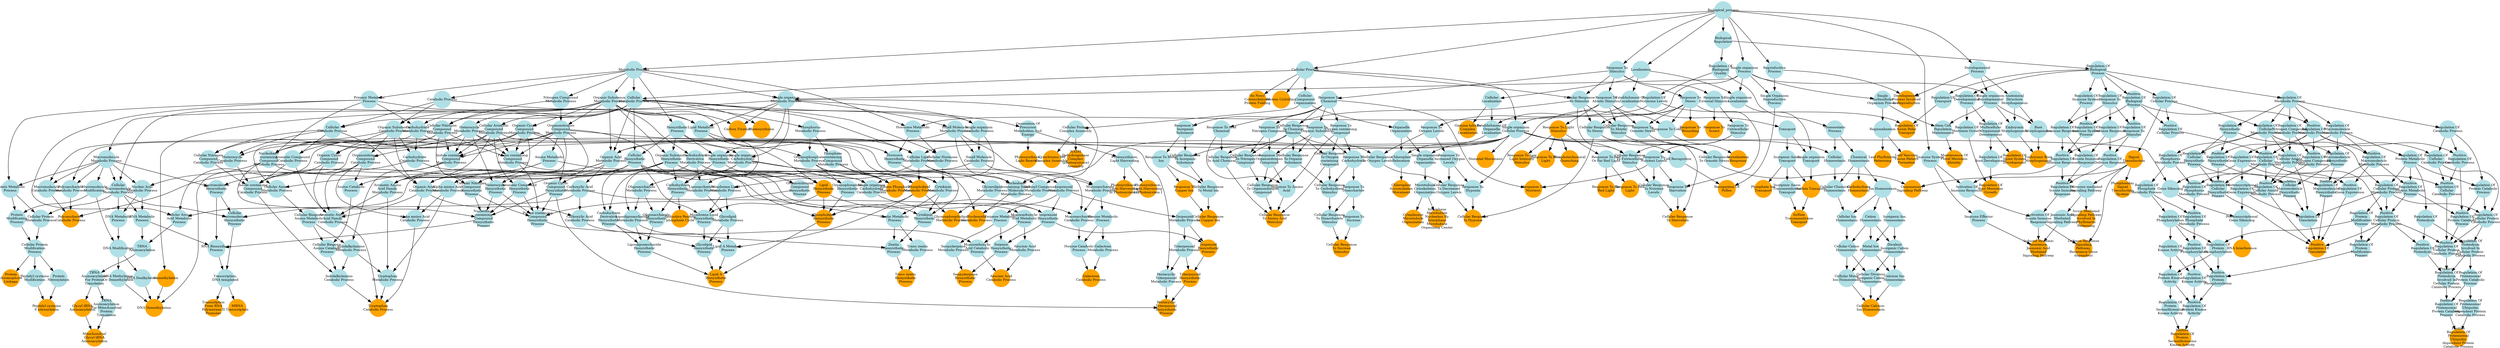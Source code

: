 digraph {
1 [style="filled", fixedsize="true", fontsize="10", shape="circle", width="0.75", fillcolor="powderblue", label="Biological_process", color="transparent"];
2 [style="filled", fixedsize="true", fontsize="10", shape="circle", width="0.75", fillcolor="powderblue", label="Metabolic Process", color="transparent"];
3 [style="filled", fixedsize="true", fontsize="10", shape="circle", width="0.75", fillcolor="powderblue", label="Cellular Process", color="transparent"];
4 [style="filled", fixedsize="true", fontsize="10", shape="circle", width="0.75", fillcolor="powderblue", label="Cellular
Metabolic Process", color="transparent"];
5 [style="filled", fixedsize="true", fontsize="10", shape="circle", width="0.75", fillcolor="orange", label="Photosynthesis", color="transparent"];
6 [style="filled", fixedsize="true", fontsize="10", shape="circle", width="0.75", fillcolor="powderblue", label="Generation Of
Precursor
Metabolites And
Energy", color="transparent"];
7 [style="filled", fixedsize="true", fontsize="10", shape="circle", width="0.75", fillcolor="powderblue", label="Photosynthesis,
Light Harvesting", color="transparent"];
8 [style="filled", fixedsize="true", fontsize="10", shape="circle", width="0.75", fillcolor="orange", label="Photosynthesis,
Light Harvesting
In Photosystem I", color="transparent"];
9 [style="filled", fixedsize="true", fontsize="10", shape="circle", width="0.75", fillcolor="powderblue", label="Response To
Stimulus", color="transparent"];
10 [style="filled", fixedsize="true", fontsize="10", shape="circle", width="0.75", fillcolor="powderblue", label="Response To
Abiotic Stimulus", color="transparent"];
11 [style="filled", fixedsize="true", fontsize="10", shape="circle", width="0.75", fillcolor="orange", label="Response To Light
Stimulus", color="transparent"];
12 [style="filled", fixedsize="true", fontsize="10", shape="circle", width="0.75", fillcolor="orange", label="Response To Low
Light Intensity
Stimulus", color="transparent"];
13 [style="filled", fixedsize="true", fontsize="10", shape="circle", width="0.75", fillcolor="powderblue", label="Single organism
Process", color="transparent"];
14 [style="filled", fixedsize="true", fontsize="10", shape="circle", width="0.75", fillcolor="powderblue", label="Single
multicellular
Organism Process", color="transparent"];
15 [style="filled", fixedsize="true", fontsize="10", shape="circle", width="0.75", fillcolor="powderblue", label="Developmental
Process", color="transparent"];
16 [style="filled", fixedsize="true", fontsize="10", shape="circle", width="0.75", fillcolor="powderblue", label="Single organism
Developmental
Process", color="transparent"];
17 [style="filled", fixedsize="true", fontsize="10", shape="circle", width="0.75", fillcolor="powderblue", label="Stem Cell
Population
Maintenance", color="transparent"];
18 [style="filled", fixedsize="true", fontsize="10", shape="circle", width="0.75", fillcolor="orange", label="Maintenance Of
Floral Meristem
Identity", color="transparent"];
19 [style="filled", fixedsize="true", fontsize="10", shape="circle", width="0.75", fillcolor="powderblue", label="Biosynthetic
Process", color="transparent"];
20 [style="filled", fixedsize="true", fontsize="10", shape="circle", width="0.75", fillcolor="powderblue", label="Single organism
Metabolic Process", color="transparent"];
21 [style="filled", fixedsize="true", fontsize="10", shape="circle", width="0.75", fillcolor="powderblue", label="Single organism
Biosynthetic
Process", color="transparent"];
22 [style="filled", fixedsize="true", fontsize="10", shape="circle", width="0.75", fillcolor="powderblue", label="Primary Metabolic
Process", color="transparent"];
23 [style="filled", fixedsize="true", fontsize="10", shape="circle", width="0.75", fillcolor="powderblue", label="Organic Substance
Metabolic Process", color="transparent"];
24 [style="filled", fixedsize="true", fontsize="10", shape="circle", width="0.75", fillcolor="powderblue", label="Carbohydrate
Metabolic Process", color="transparent"];
25 [style="filled", fixedsize="true", fontsize="10", shape="circle", width="0.75", fillcolor="powderblue", label="Single organism
Carbohydrate
Metabolic Process", color="transparent"];
26 [style="filled", fixedsize="true", fontsize="10", shape="circle", width="0.75", fillcolor="powderblue", label="Organic Substance
Biosynthetic
Process", color="transparent"];
27 [style="filled", fixedsize="true", fontsize="10", shape="circle", width="0.75", fillcolor="powderblue", label="Carbohydrate
Biosynthetic
Process", color="transparent"];
28 [style="filled", fixedsize="true", fontsize="10", shape="circle", width="0.75", fillcolor="orange", label="Reductive Pentose
phosphate Cycle", color="transparent"];
29 [style="filled", fixedsize="true", fontsize="10", shape="circle", width="0.75", fillcolor="powderblue", label="Response To
Stress", color="transparent"];
30 [style="filled", fixedsize="true", fontsize="10", shape="circle", width="0.75", fillcolor="powderblue", label="Response To
Oxygen Levels", color="transparent"];
31 [style="filled", fixedsize="true", fontsize="10", shape="circle", width="0.75", fillcolor="powderblue", label="Response To
Decreased Oxygen
Levels", color="transparent"];
32 [style="filled", fixedsize="true", fontsize="10", shape="circle", width="0.75", fillcolor="powderblue", label="Response To
Hypoxia", color="transparent"];
33 [style="filled", fixedsize="true", fontsize="10", shape="circle", width="0.75", fillcolor="powderblue", label="Cellular Response
To Stimulus", color="transparent"];
34 [style="filled", fixedsize="true", fontsize="10", shape="circle", width="0.75", fillcolor="powderblue", label="Cellular Response
To Stress", color="transparent"];
35 [style="filled", fixedsize="true", fontsize="10", shape="circle", width="0.75", fillcolor="powderblue", label="Response To
Chemical", color="transparent"];
36 [style="filled", fixedsize="true", fontsize="10", shape="circle", width="0.75", fillcolor="powderblue", label="Cellular Response
To Chemical
Stimulus", color="transparent"];
37 [style="filled", fixedsize="true", fontsize="10", shape="circle", width="0.75", fillcolor="powderblue", label="Cellular Response
To Oxygen Levels", color="transparent"];
38 [style="filled", fixedsize="true", fontsize="10", shape="circle", width="0.75", fillcolor="powderblue", label="Cellular Response
To Decreased
Oxygen Levels", color="transparent"];
39 [style="filled", fixedsize="true", fontsize="10", shape="circle", width="0.75", fillcolor="orange", label="Cellular Response
To Hypoxia", color="transparent"];
40 [style="filled", fixedsize="true", fontsize="10", shape="circle", width="0.75", fillcolor="orange", label="Response To Blue
Light", color="transparent"];
41 [style="filled", fixedsize="true", fontsize="10", shape="circle", width="0.75", fillcolor="powderblue", label="Macromolecule
Metabolic Process", color="transparent"];
42 [style="filled", fixedsize="true", fontsize="10", shape="circle", width="0.75", fillcolor="powderblue", label="Macromolecule
Biosynthetic
Process", color="transparent"];
43 [style="filled", fixedsize="true", fontsize="10", shape="circle", width="0.75", fillcolor="powderblue", label="Cellular
Biosynthetic
Process", color="transparent"];
44 [style="filled", fixedsize="true", fontsize="10", shape="circle", width="0.75", fillcolor="powderblue", label="Cellular
Macromolecule
Metabolic Process", color="transparent"];
45 [style="filled", fixedsize="true", fontsize="10", shape="circle", width="0.75", fillcolor="powderblue", label="Cellular
Macromolecule
Biosynthetic
Process", color="transparent"];
46 [style="filled", fixedsize="true", fontsize="10", shape="circle", width="0.75", fillcolor="powderblue", label="Cellular Aromatic
Compound
Metabolic Process", color="transparent"];
47 [style="filled", fixedsize="true", fontsize="10", shape="circle", width="0.75", fillcolor="powderblue", label="Nitrogen Compound
Metabolic Process", color="transparent"];
48 [style="filled", fixedsize="true", fontsize="10", shape="circle", width="0.75", fillcolor="powderblue", label="Cellular Nitrogen
Compound
Metabolic Process", color="transparent"];
49 [style="filled", fixedsize="true", fontsize="10", shape="circle", width="0.75", fillcolor="powderblue", label="Heterocycle
Metabolic Process", color="transparent"];
50 [style="filled", fixedsize="true", fontsize="10", shape="circle", width="0.75", fillcolor="powderblue", label="Organic Cyclic
Compound
Metabolic Process", color="transparent"];
51 [style="filled", fixedsize="true", fontsize="10", shape="circle", width="0.75", fillcolor="powderblue", label="Nucleobase
containing
Compound
Metabolic Process", color="transparent"];
52 [style="filled", fixedsize="true", fontsize="10", shape="circle", width="0.75", fillcolor="powderblue", label="Nucleic Acid
Metabolic Process", color="transparent"];
53 [style="filled", fixedsize="true", fontsize="10", shape="circle", width="0.75", fillcolor="powderblue", label="RNA Metabolic
Process", color="transparent"];
54 [style="filled", fixedsize="true", fontsize="10", shape="circle", width="0.75", fillcolor="powderblue", label="Heterocycle
Biosynthetic
Process", color="transparent"];
55 [style="filled", fixedsize="true", fontsize="10", shape="circle", width="0.75", fillcolor="powderblue", label="Aromatic Compound
Biosynthetic
Process", color="transparent"];
56 [style="filled", fixedsize="true", fontsize="10", shape="circle", width="0.75", fillcolor="powderblue", label="Cellular Nitrogen
Compound
Biosynthetic
Process", color="transparent"];
57 [style="filled", fixedsize="true", fontsize="10", shape="circle", width="0.75", fillcolor="powderblue", label="Organic Cyclic
Compound
Biosynthetic
Process", color="transparent"];
58 [style="filled", fixedsize="true", fontsize="10", shape="circle", width="0.75", fillcolor="powderblue", label="Nucleobase
containing
Compound
Biosynthetic
Process", color="transparent"];
59 [style="filled", fixedsize="true", fontsize="10", shape="circle", width="0.75", fillcolor="powderblue", label="RNA Biosynthetic
Process", color="transparent"];
60 [style="filled", fixedsize="true", fontsize="10", shape="circle", width="0.75", fillcolor="powderblue", label="Transcription,
DNA templated", color="transparent"];
61 [style="filled", fixedsize="true", fontsize="10", shape="circle", width="0.75", fillcolor="orange", label="MRNA
Transcription", color="transparent"];
62 [style="filled", fixedsize="true", fontsize="10", shape="circle", width="0.75", fillcolor="powderblue", label="Protein Metabolic
Process", color="transparent"];
63 [style="filled", fixedsize="true", fontsize="10", shape="circle", width="0.75", fillcolor="powderblue", label="Macromolecule
Modification", color="transparent"];
64 [style="filled", fixedsize="true", fontsize="10", shape="circle", width="0.75", fillcolor="powderblue", label="Protein
Modification
Process", color="transparent"];
65 [style="filled", fixedsize="true", fontsize="10", shape="circle", width="0.75", fillcolor="powderblue", label="Cellular Protein
Metabolic Process", color="transparent"];
66 [style="filled", fixedsize="true", fontsize="10", shape="circle", width="0.75", fillcolor="powderblue", label="Cellular Protein
Modification
Process", color="transparent"];
67 [style="filled", fixedsize="true", fontsize="10", shape="circle", width="0.75", fillcolor="orange", label="Protein
chromophore
Linkage", color="transparent"];
68 [style="filled", fixedsize="true", fontsize="10", shape="circle", width="0.75", fillcolor="powderblue", label="Localization", color="transparent"];
69 [style="filled", fixedsize="true", fontsize="10", shape="circle", width="0.75", fillcolor="powderblue", label="Establishment Of
Localization", color="transparent"];
70 [style="filled", fixedsize="true", fontsize="10", shape="circle", width="0.75", fillcolor="powderblue", label="Transport", color="transparent"];
71 [style="filled", fixedsize="true", fontsize="10", shape="circle", width="0.75", fillcolor="powderblue", label="Response To Acid
Chemical", color="transparent"];
72 [style="filled", fixedsize="true", fontsize="10", shape="circle", width="0.75", fillcolor="powderblue", label="Response To
Organic Substance", color="transparent"];
73 [style="filled", fixedsize="true", fontsize="10", shape="circle", width="0.75", fillcolor="powderblue", label="Response To
Nitrogen Compound", color="transparent"];
74 [style="filled", fixedsize="true", fontsize="10", shape="circle", width="0.75", fillcolor="powderblue", label="Response To
Organonitrogen
Compound", color="transparent"];
75 [style="filled", fixedsize="true", fontsize="10", shape="circle", width="0.75", fillcolor="powderblue", label="Response To
Oxygen containing
Compound", color="transparent"];
76 [style="filled", fixedsize="true", fontsize="10", shape="circle", width="0.75", fillcolor="powderblue", label="Response To Amino
Acid", color="transparent"];
77 [style="filled", fixedsize="true", fontsize="10", shape="circle", width="0.75", fillcolor="powderblue", label="Cellular Response
To Acid Chemical", color="transparent"];
78 [style="filled", fixedsize="true", fontsize="10", shape="circle", width="0.75", fillcolor="powderblue", label="Cellular Response
To Organic
Substance", color="transparent"];
79 [style="filled", fixedsize="true", fontsize="10", shape="circle", width="0.75", fillcolor="powderblue", label="Cellular Response
To Nitrogen
Compound", color="transparent"];
80 [style="filled", fixedsize="true", fontsize="10", shape="circle", width="0.75", fillcolor="powderblue", label="Cellular Response
To Organonitrogen
Compound", color="transparent"];
81 [style="filled", fixedsize="true", fontsize="10", shape="circle", width="0.75", fillcolor="powderblue", label="Cellular Response
To Oxygen
containing
Compound", color="transparent"];
82 [style="filled", fixedsize="true", fontsize="10", shape="circle", width="0.75", fillcolor="orange", label="Cellular Response
To Amino Acid
Stimulus", color="transparent"];
83 [style="filled", fixedsize="true", fontsize="10", shape="circle", width="0.75", fillcolor="powderblue", label="Biological
Regulation", color="transparent"];
84 [style="filled", fixedsize="true", fontsize="10", shape="circle", width="0.75", fillcolor="powderblue", label="Regulation Of
Biological
Quality", color="transparent"];
85 [style="filled", fixedsize="true", fontsize="10", shape="circle", width="0.75", fillcolor="powderblue", label="Regulation Of
Hormone Levels", color="transparent"];
86 [style="filled", fixedsize="true", fontsize="10", shape="circle", width="0.75", fillcolor="powderblue", label="Regulation Of
Biological
Process", color="transparent"];
87 [style="filled", fixedsize="true", fontsize="10", shape="circle", width="0.75", fillcolor="powderblue", label="Regulation Of
Transport", color="transparent"];
88 [style="filled", fixedsize="true", fontsize="10", shape="circle", width="0.75", fillcolor="orange", label="Regulation Of
Auxin Polar
Transport", color="transparent"];
89 [style="filled", fixedsize="true", fontsize="10", shape="circle", width="0.75", fillcolor="powderblue", label="Immune System
Process", color="transparent"];
90 [style="filled", fixedsize="true", fontsize="10", shape="circle", width="0.75", fillcolor="powderblue", label="Regulation Of
Immune System
Process", color="transparent"];
91 [style="filled", fixedsize="true", fontsize="10", shape="circle", width="0.75", fillcolor="powderblue", label="Positive
Regulation Of
Biological
Process", color="transparent"];
92 [style="filled", fixedsize="true", fontsize="10", shape="circle", width="0.75", fillcolor="powderblue", label="Positive
Regulation Of
Immune System
Process", color="transparent"];
93 [style="filled", fixedsize="true", fontsize="10", shape="circle", width="0.75", fillcolor="powderblue", label="Regulation Of
Response To
Stimulus", color="transparent"];
94 [style="filled", fixedsize="true", fontsize="10", shape="circle", width="0.75", fillcolor="powderblue", label="Positive
Regulation Of
Response To
Stimulus", color="transparent"];
95 [style="filled", fixedsize="true", fontsize="10", shape="circle", width="0.75", fillcolor="powderblue", label="Regulation Of
Immune Response", color="transparent"];
96 [style="filled", fixedsize="true", fontsize="10", shape="circle", width="0.75", fillcolor="powderblue", label="Positive
Regulation Of
Immune Response", color="transparent"];
97 [style="filled", fixedsize="true", fontsize="10", shape="circle", width="0.75", fillcolor="powderblue", label="Activation Of
Immune Response", color="transparent"];
98 [style="filled", fixedsize="true", fontsize="10", shape="circle", width="0.75", fillcolor="powderblue", label="Regulation Of
Defense Response", color="transparent"];
99 [style="filled", fixedsize="true", fontsize="10", shape="circle", width="0.75", fillcolor="powderblue", label="Positive
Regulation Of
Defense Response", color="transparent"];
100 [style="filled", fixedsize="true", fontsize="10", shape="circle", width="0.75", fillcolor="powderblue", label="Regulation Of
Innate Immune
Response", color="transparent"];
101 [style="filled", fixedsize="true", fontsize="10", shape="circle", width="0.75", fillcolor="powderblue", label="Positive
Regulation Of
Innate Immune
Response", color="transparent"];
102 [style="filled", fixedsize="true", fontsize="10", shape="circle", width="0.75", fillcolor="powderblue", label="Activation Of
Innate Immune
Response", color="transparent"];
103 [style="filled", fixedsize="true", fontsize="10", shape="circle", width="0.75", fillcolor="powderblue", label="Immune Effector
Process", color="transparent"];
104 [style="filled", fixedsize="true", fontsize="10", shape="circle", width="0.75", fillcolor="powderblue", label="Regulation Of
Cellular Process", color="transparent"];
105 [style="filled", fixedsize="true", fontsize="10", shape="circle", width="0.75", fillcolor="orange", label="Signal
Transduction", color="transparent"];
106 [style="filled", fixedsize="true", fontsize="10", shape="circle", width="0.75", fillcolor="powderblue", label="Hormone mediated
Signaling Pathway", color="transparent"];
107 [style="filled", fixedsize="true", fontsize="10", shape="circle", width="0.75", fillcolor="powderblue", label="Jasmonic Acid
Mediated
Signaling Pathway", color="transparent"];
108 [style="filled", fixedsize="true", fontsize="10", shape="circle", width="0.75", fillcolor="orange", label="Induced Systemic
Resistance,
Jasmonic Acid
Mediated
Signaling Pathway", color="transparent"];
109 [style="filled", fixedsize="true", fontsize="10", shape="circle", width="0.75", fillcolor="powderblue", label="Homeostatic
Process", color="transparent"];
110 [style="filled", fixedsize="true", fontsize="10", shape="circle", width="0.75", fillcolor="powderblue", label="Chemical
Homeostasis", color="transparent"];
111 [style="filled", fixedsize="true", fontsize="10", shape="circle", width="0.75", fillcolor="powderblue", label="Ion Homeostasis", color="transparent"];
112 [style="filled", fixedsize="true", fontsize="10", shape="circle", width="0.75", fillcolor="powderblue", label="Single organism
Cellular Process", color="transparent"];
113 [style="filled", fixedsize="true", fontsize="10", shape="circle", width="0.75", fillcolor="powderblue", label="Cellular
Homeostasis", color="transparent"];
114 [style="filled", fixedsize="true", fontsize="10", shape="circle", width="0.75", fillcolor="powderblue", label="Cellular Chemical
Homeostasis", color="transparent"];
115 [style="filled", fixedsize="true", fontsize="10", shape="circle", width="0.75", fillcolor="powderblue", label="Cellular Ion
Homeostasis", color="transparent"];
116 [style="filled", fixedsize="true", fontsize="10", shape="circle", width="0.75", fillcolor="powderblue", label="Cation
Homeostasis", color="transparent"];
117 [style="filled", fixedsize="true", fontsize="10", shape="circle", width="0.75", fillcolor="powderblue", label="Cellular Cation
Homeostasis", color="transparent"];
118 [style="filled", fixedsize="true", fontsize="10", shape="circle", width="0.75", fillcolor="powderblue", label="Inorganic Ion
Homeostasis", color="transparent"];
119 [style="filled", fixedsize="true", fontsize="10", shape="circle", width="0.75", fillcolor="powderblue", label="Metal Ion
Homeostasis", color="transparent"];
120 [style="filled", fixedsize="true", fontsize="10", shape="circle", width="0.75", fillcolor="powderblue", label="Cellular Metal
Ion Homeostasis", color="transparent"];
121 [style="filled", fixedsize="true", fontsize="10", shape="circle", width="0.75", fillcolor="powderblue", label="Divalent
Inorganic Cation
Homeostasis", color="transparent"];
122 [style="filled", fixedsize="true", fontsize="10", shape="circle", width="0.75", fillcolor="powderblue", label="Calcium Ion
Homeostasis", color="transparent"];
123 [style="filled", fixedsize="true", fontsize="10", shape="circle", width="0.75", fillcolor="powderblue", label="Cellular Divalent
Inorganic Cation
Homeostasis", color="transparent"];
124 [style="filled", fixedsize="true", fontsize="10", shape="circle", width="0.75", fillcolor="orange", label="Cellular Calcium
Ion Homeostasis", color="transparent"];
125 [style="filled", fixedsize="true", fontsize="10", shape="circle", width="0.75", fillcolor="orange", label="Photosynthesis,
Light Reaction", color="transparent"];
126 [style="filled", fixedsize="true", fontsize="10", shape="circle", width="0.75", fillcolor="orange", label="Carbohydrate
Homeostasis", color="transparent"];
127 [style="filled", fixedsize="true", fontsize="10", shape="circle", width="0.75", fillcolor="powderblue", label="Response To Red
Or Far Red Light", color="transparent"];
128 [style="filled", fixedsize="true", fontsize="10", shape="circle", width="0.75", fillcolor="orange", label="Response To Red
Light", color="transparent"];
129 [style="filled", fixedsize="true", fontsize="10", shape="circle", width="0.75", fillcolor="powderblue", label="Anatomical
Structure
Morphogenesis", color="transparent"];
130 [style="filled", fixedsize="true", fontsize="10", shape="circle", width="0.75", fillcolor="powderblue", label="Root
Morphogenesis", color="transparent"];
131 [style="filled", fixedsize="true", fontsize="10", shape="circle", width="0.75", fillcolor="powderblue", label="Embryonic
Morphogenesis", color="transparent"];
132 [style="filled", fixedsize="true", fontsize="10", shape="circle", width="0.75", fillcolor="orange", label="Embryonic Root
Morphogenesis", color="transparent"];
133 [style="filled", fixedsize="true", fontsize="10", shape="circle", width="0.75", fillcolor="powderblue", label="Cellular
Component
Organization", color="transparent"];
134 [style="filled", fixedsize="true", fontsize="10", shape="circle", width="0.75", fillcolor="powderblue", label="Organelle
Organization", color="transparent"];
135 [style="filled", fixedsize="true", fontsize="10", shape="circle", width="0.75", fillcolor="powderblue", label="Single organism
Organelle
Organization", color="transparent"];
136 [style="filled", fixedsize="true", fontsize="10", shape="circle", width="0.75", fillcolor="powderblue", label="Microtubule
Cytoskeleton
Organization", color="transparent"];
137 [style="filled", fixedsize="true", fontsize="10", shape="circle", width="0.75", fillcolor="orange", label="Interphase
Microtubule
Nucleation By
Interphase
Microtubule
Organizing Center", color="transparent"];
138 [style="filled", fixedsize="true", fontsize="10", shape="circle", width="0.75", fillcolor="powderblue", label="Phosphorus
Metabolic Process", color="transparent"];
139 [style="filled", fixedsize="true", fontsize="10", shape="circle", width="0.75", fillcolor="powderblue", label="Phosphate
containing
Compound
Metabolic Process", color="transparent"];
140 [style="filled", fixedsize="true", fontsize="10", shape="circle", width="0.75", fillcolor="powderblue", label="Organophosphate
Metabolic Process", color="transparent"];
141 [style="filled", fixedsize="true", fontsize="10", shape="circle", width="0.75", fillcolor="powderblue", label="Lipid Metabolic
Process", color="transparent"];
142 [style="filled", fixedsize="true", fontsize="10", shape="circle", width="0.75", fillcolor="powderblue", label="Cellular Lipid
Metabolic Process", color="transparent"];
143 [style="filled", fixedsize="true", fontsize="10", shape="circle", width="0.75", fillcolor="orange", label="Phospholipid
Metabolic Process", color="transparent"];
144 [style="filled", fixedsize="true", fontsize="10", shape="circle", width="0.75", fillcolor="powderblue", label="Glycerolipid
Metabolic Process", color="transparent"];
145 [style="filled", fixedsize="true", fontsize="10", shape="circle", width="0.75", fillcolor="orange", label="Glycerophospholipid
Metabolic Process", color="transparent"];
146 [style="filled", fixedsize="true", fontsize="10", shape="circle", width="0.75", fillcolor="orange", label="Photosynthesis,
Light Harvesting
In Photosystem II", color="transparent"];
147 [style="filled", fixedsize="true", fontsize="10", shape="circle", width="0.75", fillcolor="powderblue", label="Small Molecule
Metabolic Process", color="transparent"];
148 [style="filled", fixedsize="true", fontsize="10", shape="circle", width="0.75", fillcolor="powderblue", label="Nucleobase
containing Small
Molecule
Metabolic Process", color="transparent"];
149 [style="filled", fixedsize="true", fontsize="10", shape="circle", width="0.75", fillcolor="powderblue", label="Organonitrogen
Compound
Metabolic Process", color="transparent"];
150 [style="filled", fixedsize="true", fontsize="10", shape="circle", width="0.75", fillcolor="powderblue", label="Carbohydrate
Derivative
Metabolic Process", color="transparent"];
151 [style="filled", fixedsize="true", fontsize="10", shape="circle", width="0.75", fillcolor="powderblue", label="Glycosyl Compound
Metabolic Process", color="transparent"];
152 [style="filled", fixedsize="true", fontsize="10", shape="circle", width="0.75", fillcolor="orange", label="Nucleoside
Metabolic Process", color="transparent"];
153 [style="filled", fixedsize="true", fontsize="10", shape="circle", width="0.75", fillcolor="powderblue", label="Regulation Of
Metabolic Process", color="transparent"];
154 [style="filled", fixedsize="true", fontsize="10", shape="circle", width="0.75", fillcolor="powderblue", label="Regulation Of
Cellular
Metabolic Process", color="transparent"];
155 [style="filled", fixedsize="true", fontsize="10", shape="circle", width="0.75", fillcolor="powderblue", label="Regulation Of
Macromolecule
Metabolic Process", color="transparent"];
156 [style="filled", fixedsize="true", fontsize="10", shape="circle", width="0.75", fillcolor="powderblue", label="Regulation Of
Protein Metabolic
Process", color="transparent"];
157 [style="filled", fixedsize="true", fontsize="10", shape="circle", width="0.75", fillcolor="powderblue", label="Regulation Of
Cellular Protein
Metabolic Process", color="transparent"];
158 [style="filled", fixedsize="true", fontsize="10", shape="circle", width="0.75", fillcolor="powderblue", label="Regulation Of
Protein
Modification
Process", color="transparent"];
159 [style="filled", fixedsize="true", fontsize="10", shape="circle", width="0.75", fillcolor="powderblue", label="Regulation Of
Phosphorus
Metabolic Process", color="transparent"];
160 [style="filled", fixedsize="true", fontsize="10", shape="circle", width="0.75", fillcolor="powderblue", label="Regulation Of
Phosphate
Metabolic Process", color="transparent"];
161 [style="filled", fixedsize="true", fontsize="10", shape="circle", width="0.75", fillcolor="powderblue", label="Regulation Of
Phosphorylation", color="transparent"];
162 [style="filled", fixedsize="true", fontsize="10", shape="circle", width="0.75", fillcolor="powderblue", label="Regulation Of
Protein
Phosphorylation", color="transparent"];
163 [style="filled", fixedsize="true", fontsize="10", shape="circle", width="0.75", fillcolor="powderblue", label="Positive
Regulation Of
Metabolic Process", color="transparent"];
164 [style="filled", fixedsize="true", fontsize="10", shape="circle", width="0.75", fillcolor="powderblue", label="Positive
Regulation Of
Cellular Process", color="transparent"];
165 [style="filled", fixedsize="true", fontsize="10", shape="circle", width="0.75", fillcolor="powderblue", label="Positive
Regulation Of
Cellular
Metabolic Process", color="transparent"];
166 [style="filled", fixedsize="true", fontsize="10", shape="circle", width="0.75", fillcolor="powderblue", label="Positive
Regulation Of
Macromolecule
Metabolic Process", color="transparent"];
167 [style="filled", fixedsize="true", fontsize="10", shape="circle", width="0.75", fillcolor="powderblue", label="Positive
Regulation Of
Protein Metabolic
Process", color="transparent"];
168 [style="filled", fixedsize="true", fontsize="10", shape="circle", width="0.75", fillcolor="powderblue", label="Positive
Regulation Of
Cellular Protein
Metabolic Process", color="transparent"];
169 [style="filled", fixedsize="true", fontsize="10", shape="circle", width="0.75", fillcolor="powderblue", label="Positive
Regulation Of
Protein
Modification
Process", color="transparent"];
170 [style="filled", fixedsize="true", fontsize="10", shape="circle", width="0.75", fillcolor="powderblue", label="Positive
Regulation Of
Phosphorus
Metabolic Process", color="transparent"];
171 [style="filled", fixedsize="true", fontsize="10", shape="circle", width="0.75", fillcolor="powderblue", label="Positive
Regulation Of
Phosphate
Metabolic Process", color="transparent"];
172 [style="filled", fixedsize="true", fontsize="10", shape="circle", width="0.75", fillcolor="powderblue", label="Positive
Regulation Of
Phosphorylation", color="transparent"];
173 [style="filled", fixedsize="true", fontsize="10", shape="circle", width="0.75", fillcolor="powderblue", label="Positive
Regulation Of
Protein
Phosphorylation", color="transparent"];
174 [style="filled", fixedsize="true", fontsize="10", shape="circle", width="0.75", fillcolor="powderblue", label="Regulation Of
Kinase Activity", color="transparent"];
175 [style="filled", fixedsize="true", fontsize="10", shape="circle", width="0.75", fillcolor="powderblue", label="Positive
Regulation Of
Kinase Activity", color="transparent"];
176 [style="filled", fixedsize="true", fontsize="10", shape="circle", width="0.75", fillcolor="powderblue", label="Regulation Of
Protein Kinase
Activity", color="transparent"];
177 [style="filled", fixedsize="true", fontsize="10", shape="circle", width="0.75", fillcolor="powderblue", label="Positive
Regulation Of
Protein Kinase
Activity", color="transparent"];
178 [style="filled", fixedsize="true", fontsize="10", shape="circle", width="0.75", fillcolor="powderblue", label="Regulation Of
Protein
Serine/threonine
Kinase Activity", color="transparent"];
179 [style="filled", fixedsize="true", fontsize="10", shape="circle", width="0.75", fillcolor="orange", label="Positive
Regulation Of
Protein
Serine/threonine
Kinase Activity", color="transparent"];
180 [style="filled", fixedsize="true", fontsize="10", shape="circle", width="0.75", fillcolor="powderblue", label="Amine Metabolic
Process", color="transparent"];
181 [style="filled", fixedsize="true", fontsize="10", shape="circle", width="0.75", fillcolor="powderblue", label="Hormone Metabolic
Process", color="transparent"];
182 [style="filled", fixedsize="true", fontsize="10", shape="circle", width="0.75", fillcolor="powderblue", label="Cellular Hormone
Metabolic Process", color="transparent"];
183 [style="filled", fixedsize="true", fontsize="10", shape="circle", width="0.75", fillcolor="powderblue", label="Cytokinin
Metabolic Process", color="transparent"];
184 [style="filled", fixedsize="true", fontsize="10", shape="circle", width="0.75", fillcolor="powderblue", label="Hormone
Biosynthetic
Process", color="transparent"];
185 [style="filled", fixedsize="true", fontsize="10", shape="circle", width="0.75", fillcolor="powderblue", label="Cytokinin
Biosynthetic
Process", color="transparent"];
186 [style="filled", fixedsize="true", fontsize="10", shape="circle", width="0.75", fillcolor="powderblue", label="Purine containing
Compound
Metabolic Process", color="transparent"];
187 [style="filled", fixedsize="true", fontsize="10", shape="circle", width="0.75", fillcolor="powderblue", label="Zeatin Metabolic
Process", color="transparent"];
188 [style="filled", fixedsize="true", fontsize="10", shape="circle", width="0.75", fillcolor="powderblue", label="Organonitrogen
Compound
Biosynthetic
Process", color="transparent"];
189 [style="filled", fixedsize="true", fontsize="10", shape="circle", width="0.75", fillcolor="powderblue", label="Purine containing
Compound
Biosynthetic
Process", color="transparent"];
190 [style="filled", fixedsize="true", fontsize="10", shape="circle", width="0.75", fillcolor="powderblue", label="Zeatin
Biosynthetic
Process", color="transparent"];
191 [style="filled", fixedsize="true", fontsize="10", shape="circle", width="0.75", fillcolor="powderblue", label="Trans zeatin
Metabolic Process", color="transparent"];
192 [style="filled", fixedsize="true", fontsize="10", shape="circle", width="0.75", fillcolor="orange", label="Trans zeatin
Biosynthetic
Process", color="transparent"];
193 [style="filled", fixedsize="true", fontsize="10", shape="circle", width="0.75", fillcolor="powderblue", label="Response To
External Stimulus", color="transparent"];
194 [style="filled", fixedsize="true", fontsize="10", shape="circle", width="0.75", fillcolor="powderblue", label="Response To
Extracellular
Stimulus", color="transparent"];
195 [style="filled", fixedsize="true", fontsize="10", shape="circle", width="0.75", fillcolor="powderblue", label="Response To
Nutrient Levels", color="transparent"];
196 [style="filled", fixedsize="true", fontsize="10", shape="circle", width="0.75", fillcolor="orange", label="Response To
Nutrient", color="transparent"];
197 [style="filled", fixedsize="true", fontsize="10", shape="circle", width="0.75", fillcolor="powderblue", label="Inorganic Anion
Transport", color="transparent"];
198 [style="filled", fixedsize="true", fontsize="10", shape="circle", width="0.75", fillcolor="powderblue", label="Single organism
Localization", color="transparent"];
199 [style="filled", fixedsize="true", fontsize="10", shape="circle", width="0.75", fillcolor="powderblue", label="Single organism
Transport", color="transparent"];
200 [style="filled", fixedsize="true", fontsize="10", shape="circle", width="0.75", fillcolor="orange", label="Sulfate Transport", color="transparent"];
201 [style="filled", fixedsize="true", fontsize="10", shape="circle", width="0.75", fillcolor="powderblue", label="DNA Metabolic
Process", color="transparent"];
202 [style="filled", fixedsize="true", fontsize="10", shape="circle", width="0.75", fillcolor="powderblue", label="DNA Modification", color="transparent"];
203 [style="filled", fixedsize="true", fontsize="10", shape="circle", width="0.75", fillcolor="powderblue", label="DNA Dealkylation", color="transparent"];
204 [style="filled", fixedsize="true", fontsize="10", shape="circle", width="0.75", fillcolor="powderblue", label="DNA Methylation
Or Demethylation", color="transparent"];
205 [style="filled", fixedsize="true", fontsize="10", shape="circle", width="0.75", fillcolor="orange", label="Demethylation", color="transparent"];
206 [style="filled", fixedsize="true", fontsize="10", shape="circle", width="0.75", fillcolor="orange", label="DNA Demethylation", color="transparent"];
207 [style="filled", fixedsize="true", fontsize="10", shape="circle", width="0.75", fillcolor="powderblue", label="Regulation Of
Developmental
Process", color="transparent"];
208 [style="filled", fixedsize="true", fontsize="10", shape="circle", width="0.75", fillcolor="powderblue", label="Regulation Of
Multicellular
Organismal
Development", color="transparent"];
209 [style="filled", fixedsize="true", fontsize="10", shape="circle", width="0.75", fillcolor="orange", label="Regulation Of
Shoot System
Development", color="transparent"];
210 [style="filled", fixedsize="true", fontsize="10", shape="circle", width="0.75", fillcolor="powderblue", label="Cellular Protein
Complex Assembly", color="transparent"];
211 [style="filled", fixedsize="true", fontsize="10", shape="circle", width="0.75", fillcolor="orange", label="NADH
Dehydrogenase
Complex
(plastoquinone)
Assembly", color="transparent"];
212 [style="filled", fixedsize="true", fontsize="10", shape="circle", width="0.75", fillcolor="powderblue", label="Cellular Response
To Extracellular
Stimulus", color="transparent"];
213 [style="filled", fixedsize="true", fontsize="10", shape="circle", width="0.75", fillcolor="powderblue", label="Cellular Response
To Nutrient
Levels", color="transparent"];
214 [style="filled", fixedsize="true", fontsize="10", shape="circle", width="0.75", fillcolor="powderblue", label="Response To
Starvation", color="transparent"];
215 [style="filled", fixedsize="true", fontsize="10", shape="circle", width="0.75", fillcolor="orange", label="Cellular Response
To Starvation", color="transparent"];
216 [style="filled", fixedsize="true", fontsize="10", shape="circle", width="0.75", fillcolor="powderblue", label="Response To
Inorganic
Substance", color="transparent"];
217 [style="filled", fixedsize="true", fontsize="10", shape="circle", width="0.75", fillcolor="powderblue", label="Response To Metal
Ion", color="transparent"];
218 [style="filled", fixedsize="true", fontsize="10", shape="circle", width="0.75", fillcolor="orange", label="Response To
Copper Ion", color="transparent"];
219 [style="filled", fixedsize="true", fontsize="10", shape="circle", width="0.75", fillcolor="powderblue", label="Isoprenoid
Metabolic Process", color="transparent"];
220 [style="filled", fixedsize="true", fontsize="10", shape="circle", width="0.75", fillcolor="orange", label="Lipid
Biosynthetic
Process", color="transparent"];
221 [style="filled", fixedsize="true", fontsize="10", shape="circle", width="0.75", fillcolor="powderblue", label="Isoprenoid
Biosynthetic
Process", color="transparent"];
222 [style="filled", fixedsize="true", fontsize="10", shape="circle", width="0.75", fillcolor="powderblue", label="Terpene Metabolic
Process", color="transparent"];
223 [style="filled", fixedsize="true", fontsize="10", shape="circle", width="0.75", fillcolor="powderblue", label="Terpene
Biosynthetic
Process", color="transparent"];
224 [style="filled", fixedsize="true", fontsize="10", shape="circle", width="0.75", fillcolor="powderblue", label="Sesquiterpene
Metabolic Process", color="transparent"];
225 [style="filled", fixedsize="true", fontsize="10", shape="circle", width="0.75", fillcolor="orange", label="Sesquiterpene
Biosynthetic
Process", color="transparent"];
226 [style="filled", fixedsize="true", fontsize="10", shape="circle", width="0.75", fillcolor="orange", label="Phosphate Ion
Transport", color="transparent"];
227 [style="filled", fixedsize="true", fontsize="10", shape="circle", width="0.75", fillcolor="orange", label="Cytochrome B6f
Complex Assembly", color="transparent"];
228 [style="filled", fixedsize="true", fontsize="10", shape="circle", width="0.75", fillcolor="orange", label="Defense Response
Signaling
Pathway,
Resistance Gene
dependent", color="transparent"];
229 [style="filled", fixedsize="true", fontsize="10", shape="circle", width="0.75", fillcolor="powderblue", label="Response To
Osmotic Stress", color="transparent"];
230 [style="filled", fixedsize="true", fontsize="10", shape="circle", width="0.75", fillcolor="powderblue", label="Cellular Response
To Abiotic
Stimulus", color="transparent"];
231 [style="filled", fixedsize="true", fontsize="10", shape="circle", width="0.75", fillcolor="powderblue", label="Cellular Response
To Osmotic Stress", color="transparent"];
232 [style="filled", fixedsize="true", fontsize="10", shape="circle", width="0.75", fillcolor="orange", label="Osmosensory
Signaling Pathway", color="transparent"];
233 [style="filled", fixedsize="true", fontsize="10", shape="circle", width="0.75", fillcolor="powderblue", label="Protein
Nitrosylation", color="transparent"];
234 [style="filled", fixedsize="true", fontsize="10", shape="circle", width="0.75", fillcolor="powderblue", label="Peptidyl cysteine
Modification", color="transparent"];
235 [style="filled", fixedsize="true", fontsize="10", shape="circle", width="0.75", fillcolor="orange", label="Peptidyl cysteine
S nitrosylation", color="transparent"];
236 [style="filled", fixedsize="true", fontsize="10", shape="circle", width="0.75", fillcolor="powderblue", label="Regulation Of
Meristem Growth", color="transparent"];
237 [style="filled", fixedsize="true", fontsize="10", shape="circle", width="0.75", fillcolor="powderblue", label="Regulation Of
Root Development", color="transparent"];
238 [style="filled", fixedsize="true", fontsize="10", shape="circle", width="0.75", fillcolor="orange", label="Regulation Of
Root Meristem
Growth", color="transparent"];
239 [style="filled", fixedsize="true", fontsize="10", shape="circle", width="0.75", fillcolor="powderblue", label="Cell Recognition", color="transparent"];
240 [style="filled", fixedsize="true", fontsize="10", shape="circle", width="0.75", fillcolor="powderblue", label="Reproductive
Process", color="transparent"];
241 [style="filled", fixedsize="true", fontsize="10", shape="circle", width="0.75", fillcolor="powderblue", label="Single Organism
Reproductive
Process", color="transparent"];
242 [style="filled", fixedsize="true", fontsize="10", shape="circle", width="0.75", fillcolor="orange", label="Recognition Of
Pollen", color="transparent"];
243 [style="filled", fixedsize="true", fontsize="10", shape="circle", width="0.75", fillcolor="powderblue", label="Response To Cold", color="transparent"];
244 [style="filled", fixedsize="true", fontsize="10", shape="circle", width="0.75", fillcolor="orange", label="Vernalization
Response", color="transparent"];
245 [style="filled", fixedsize="true", fontsize="10", shape="circle", width="0.75", fillcolor="orange", label="Nonphotochemical
Quenching", color="transparent"];
246 [style="filled", fixedsize="true", fontsize="10", shape="circle", width="0.75", fillcolor="orange", label="Stomatal Movement", color="transparent"];
247 [style="filled", fixedsize="true", fontsize="10", shape="circle", width="0.75", fillcolor="orange", label="'de Novo'
Cotranslational
Protein Folding", color="transparent"];
248 [style="filled", fixedsize="true", fontsize="10", shape="circle", width="0.75", fillcolor="orange", label="Carbon Fixation", color="transparent"];
249 [style="filled", fixedsize="true", fontsize="10", shape="circle", width="0.75", fillcolor="powderblue", label="Organic Acid
Metabolic Process", color="transparent"];
250 [style="filled", fixedsize="true", fontsize="10", shape="circle", width="0.75", fillcolor="powderblue", label="Carboxylic Acid
Metabolic Process", color="transparent"];
251 [style="filled", fixedsize="true", fontsize="10", shape="circle", width="0.75", fillcolor="powderblue", label="Cellular Amino
Acid Metabolic
Process", color="transparent"];
252 [style="filled", fixedsize="true", fontsize="10", shape="circle", width="0.75", fillcolor="powderblue", label="TRNA
Aminoacylation", color="transparent"];
253 [style="filled", fixedsize="true", fontsize="10", shape="circle", width="0.75", fillcolor="powderblue", label="TRNA
Aminoacylation
For Protein
Translation", color="transparent"];
254 [style="filled", fixedsize="true", fontsize="10", shape="circle", width="0.75", fillcolor="orange", label="Glycyl tRNA
Aminoacylation", color="transparent"];
255 [style="filled", fixedsize="true", fontsize="10", shape="circle", width="0.75", fillcolor="powderblue", label="TRNA
Aminoacylation
For Mitochondrial
Protein
Translation", color="transparent"];
256 [style="filled", fixedsize="true", fontsize="10", shape="circle", width="0.75", fillcolor="orange", label="Mitochondrial
Glycyl tRNA
Aminoacylation", color="transparent"];
257 [style="filled", fixedsize="true", fontsize="10", shape="circle", width="0.75", fillcolor="powderblue", label="Regulation Of
Proteolysis", color="transparent"];
258 [style="filled", fixedsize="true", fontsize="10", shape="circle", width="0.75", fillcolor="powderblue", label="Regulation Of
Catabolic Process", color="transparent"];
259 [style="filled", fixedsize="true", fontsize="10", shape="circle", width="0.75", fillcolor="powderblue", label="Regulation Of
Cellular
Catabolic Process", color="transparent"];
260 [style="filled", fixedsize="true", fontsize="10", shape="circle", width="0.75", fillcolor="powderblue", label="Regulation Of
Protein Catabolic
Process", color="transparent"];
261 [style="filled", fixedsize="true", fontsize="10", shape="circle", width="0.75", fillcolor="powderblue", label="Regulation Of
Cellular Protein
Catabolic Process", color="transparent"];
262 [style="filled", fixedsize="true", fontsize="10", shape="circle", width="0.75", fillcolor="powderblue", label="Regulation Of
Proteolysis
Involved In
Cellular Protein
Catabolic Process", color="transparent"];
263 [style="filled", fixedsize="true", fontsize="10", shape="circle", width="0.75", fillcolor="powderblue", label="Regulation Of
Proteasomal
Protein Catabolic
Process", color="transparent"];
264 [style="filled", fixedsize="true", fontsize="10", shape="circle", width="0.75", fillcolor="powderblue", label="Regulation Of
Proteasomal
Ubiquitin
dependent Protein
Catabolic Process", color="transparent"];
265 [style="filled", fixedsize="true", fontsize="10", shape="circle", width="0.75", fillcolor="powderblue", label="Positive
Regulation Of
Proteolysis", color="transparent"];
266 [style="filled", fixedsize="true", fontsize="10", shape="circle", width="0.75", fillcolor="powderblue", label="Positive
Regulation Of
Catabolic Process", color="transparent"];
267 [style="filled", fixedsize="true", fontsize="10", shape="circle", width="0.75", fillcolor="powderblue", label="Positive
Regulation Of
Cellular
Catabolic Process", color="transparent"];
268 [style="filled", fixedsize="true", fontsize="10", shape="circle", width="0.75", fillcolor="powderblue", label="Positive
Regulation Of
Protein Catabolic
Process", color="transparent"];
269 [style="filled", fixedsize="true", fontsize="10", shape="circle", width="0.75", fillcolor="powderblue", label="Positive
Regulation Of
Cellular Protein
Catabolic Process", color="transparent"];
270 [style="filled", fixedsize="true", fontsize="10", shape="circle", width="0.75", fillcolor="powderblue", label="Positive
Regulation Of
Proteolysis
Involved In
Cellular Protein
Catabolic Process", color="transparent"];
271 [style="filled", fixedsize="true", fontsize="10", shape="circle", width="0.75", fillcolor="powderblue", label="Positive
Regulation Of
Proteasomal
Protein Catabolic
Process", color="transparent"];
272 [style="filled", fixedsize="true", fontsize="10", shape="circle", width="0.75", fillcolor="orange", label="Positive
Regulation Of
Proteasomal
Ubiquitin
dependent Protein
Catabolic Process", color="transparent"];
273 [style="filled", fixedsize="true", fontsize="10", shape="circle", width="0.75", fillcolor="orange", label="Phosphorelay
Signal
Transduction
System", color="transparent"];
274 [style="filled", fixedsize="true", fontsize="10", shape="circle", width="0.75", fillcolor="orange", label="Ribose Phosphate
Metabolic Process", color="transparent"];
275 [style="filled", fixedsize="true", fontsize="10", shape="circle", width="0.75", fillcolor="powderblue", label="Polysaccharide
Metabolic Process", color="transparent"];
276 [style="filled", fixedsize="true", fontsize="10", shape="circle", width="0.75", fillcolor="powderblue", label="Catabolic Process", color="transparent"];
277 [style="filled", fixedsize="true", fontsize="10", shape="circle", width="0.75", fillcolor="powderblue", label="Organic Substance
Catabolic Process", color="transparent"];
278 [style="filled", fixedsize="true", fontsize="10", shape="circle", width="0.75", fillcolor="powderblue", label="Macromolecule
Catabolic Process", color="transparent"];
279 [style="filled", fixedsize="true", fontsize="10", shape="circle", width="0.75", fillcolor="powderblue", label="Carbohydrate
Catabolic Process", color="transparent"];
280 [style="filled", fixedsize="true", fontsize="10", shape="circle", width="0.75", fillcolor="orange", label="Polysaccharide
Catabolic Process", color="transparent"];
281 [style="filled", fixedsize="true", fontsize="10", shape="circle", width="0.75", fillcolor="powderblue", label="Response To
Carbohydrate", color="transparent"];
282 [style="filled", fixedsize="true", fontsize="10", shape="circle", width="0.75", fillcolor="powderblue", label="Response To
Disaccharide", color="transparent"];
283 [style="filled", fixedsize="true", fontsize="10", shape="circle", width="0.75", fillcolor="powderblue", label="Response To
Sucrose", color="transparent"];
284 [style="filled", fixedsize="true", fontsize="10", shape="circle", width="0.75", fillcolor="powderblue", label="Cellular Response
To Carbohydrate
Stimulus", color="transparent"];
285 [style="filled", fixedsize="true", fontsize="10", shape="circle", width="0.75", fillcolor="powderblue", label="Cellular Response
To Disaccharide
Stimulus", color="transparent"];
286 [style="filled", fixedsize="true", fontsize="10", shape="circle", width="0.75", fillcolor="orange", label="Cellular Response
To Sucrose
Stimulus", color="transparent"];
287 [style="filled", fixedsize="true", fontsize="10", shape="circle", width="0.75", fillcolor="powderblue", label="Organophosphate
Biosynthetic
Process", color="transparent"];
288 [style="filled", fixedsize="true", fontsize="10", shape="circle", width="0.75", fillcolor="orange", label="Phospholipid
Biosynthetic
Process", color="transparent"];
289 [style="filled", fixedsize="true", fontsize="10", shape="circle", width="0.75", fillcolor="powderblue", label="Membrane Lipid
Metabolic Process", color="transparent"];
290 [style="filled", fixedsize="true", fontsize="10", shape="circle", width="0.75", fillcolor="powderblue", label="Liposaccharide
Metabolic Process", color="transparent"];
291 [style="filled", fixedsize="true", fontsize="10", shape="circle", width="0.75", fillcolor="powderblue", label="Glycolipid
Metabolic Process", color="transparent"];
292 [style="filled", fixedsize="true", fontsize="10", shape="circle", width="0.75", fillcolor="powderblue", label="Membrane Lipid
Biosynthetic
Process", color="transparent"];
293 [style="filled", fixedsize="true", fontsize="10", shape="circle", width="0.75", fillcolor="powderblue", label="Carbohydrate
Derivative
Biosynthetic
Process", color="transparent"];
294 [style="filled", fixedsize="true", fontsize="10", shape="circle", width="0.75", fillcolor="powderblue", label="Glycolipid
Biosynthetic
Process", color="transparent"];
295 [style="filled", fixedsize="true", fontsize="10", shape="circle", width="0.75", fillcolor="powderblue", label="Oligosaccharide
Metabolic Process", color="transparent"];
296 [style="filled", fixedsize="true", fontsize="10", shape="circle", width="0.75", fillcolor="powderblue", label="Lipooligosaccharide
Metabolic Process", color="transparent"];
297 [style="filled", fixedsize="true", fontsize="10", shape="circle", width="0.75", fillcolor="powderblue", label="Lipid A Metabolic
Process", color="transparent"];
298 [style="filled", fixedsize="true", fontsize="10", shape="circle", width="0.75", fillcolor="powderblue", label="Oligosaccharide
Biosynthetic
Process", color="transparent"];
299 [style="filled", fixedsize="true", fontsize="10", shape="circle", width="0.75", fillcolor="powderblue", label="Lipooligosaccharide
Biosynthetic
Process", color="transparent"];
300 [style="filled", fixedsize="true", fontsize="10", shape="circle", width="0.75", fillcolor="orange", label="Lipid A
Biosynthetic
Process", color="transparent"];
301 [style="filled", fixedsize="true", fontsize="10", shape="circle", width="0.75", fillcolor="powderblue", label="Inorganic Anion
Transmembrane
Transport", color="transparent"];
302 [style="filled", fixedsize="true", fontsize="10", shape="circle", width="0.75", fillcolor="orange", label="Sulfate
Transmembrane
Transport", color="transparent"];
303 [style="filled", fixedsize="true", fontsize="10", shape="circle", width="0.75", fillcolor="powderblue", label="Terpenoid
Metabolic Process", color="transparent"];
304 [style="filled", fixedsize="true", fontsize="10", shape="circle", width="0.75", fillcolor="orange", label="Terpenoid
Biosynthetic
Process", color="transparent"];
305 [style="filled", fixedsize="true", fontsize="10", shape="circle", width="0.75", fillcolor="powderblue", label="Monosaccharide
Metabolic Process", color="transparent"];
306 [style="filled", fixedsize="true", fontsize="10", shape="circle", width="0.75", fillcolor="powderblue", label="Hexose Metabolic
Process", color="transparent"];
307 [style="filled", fixedsize="true", fontsize="10", shape="circle", width="0.75", fillcolor="powderblue", label="Galactose
Metabolic Process", color="transparent"];
308 [style="filled", fixedsize="true", fontsize="10", shape="circle", width="0.75", fillcolor="powderblue", label="Single organism
Catabolic Process", color="transparent"];
309 [style="filled", fixedsize="true", fontsize="10", shape="circle", width="0.75", fillcolor="powderblue", label="Small Molecule
Catabolic Process", color="transparent"];
310 [style="filled", fixedsize="true", fontsize="10", shape="circle", width="0.75", fillcolor="powderblue", label="Single organism
Carbohydrate
Catabolic Process", color="transparent"];
311 [style="filled", fixedsize="true", fontsize="10", shape="circle", width="0.75", fillcolor="powderblue", label="Monosaccharide
Catabolic Process", color="transparent"];
312 [style="filled", fixedsize="true", fontsize="10", shape="circle", width="0.75", fillcolor="powderblue", label="Hexose Catabolic
Process", color="transparent"];
313 [style="filled", fixedsize="true", fontsize="10", shape="circle", width="0.75", fillcolor="orange", label="Galactose
Catabolic Process", color="transparent"];
314 [style="filled", fixedsize="true", fontsize="10", shape="circle", width="0.75", fillcolor="orange", label="Transcription
From RNA
Polymerase II
Promoter", color="transparent"];
315 [style="filled", fixedsize="true", fontsize="10", shape="circle", width="0.75", fillcolor="powderblue", label="Regionalization", color="transparent"];
316 [style="filled", fixedsize="true", fontsize="10", shape="circle", width="0.75", fillcolor="orange", label="Leaf Vascular
Tissue Pattern
Formation", color="transparent"];
317 [style="filled", fixedsize="true", fontsize="10", shape="circle", width="0.75", fillcolor="powderblue", label="Cellular Response
To Inorganic
Substance", color="transparent"];
318 [style="filled", fixedsize="true", fontsize="10", shape="circle", width="0.75", fillcolor="powderblue", label="Cellular Response
To Metal Ion", color="transparent"];
319 [style="filled", fixedsize="true", fontsize="10", shape="circle", width="0.75", fillcolor="orange", label="Cellular Response
To Copper Ion", color="transparent"];
320 [style="filled", fixedsize="true", fontsize="10", shape="circle", width="0.75", fillcolor="orange", label="Response To Far
Red Light", color="transparent"];
321 [style="filled", fixedsize="true", fontsize="10", shape="circle", width="0.75", fillcolor="powderblue", label="Cellular
Localization", color="transparent"];
322 [style="filled", fixedsize="true", fontsize="10", shape="circle", width="0.75", fillcolor="orange", label="Gamma tubulin
Complex
Localization", color="transparent"];
323 [style="filled", fixedsize="true", fontsize="10", shape="circle", width="0.75", fillcolor="powderblue", label="Monocarboxylic
Acid Metabolic
Process", color="transparent"];
324 [style="filled", fixedsize="true", fontsize="10", shape="circle", width="0.75", fillcolor="powderblue", label="Abscisic Acid
Metabolic Process", color="transparent"];
325 [style="filled", fixedsize="true", fontsize="10", shape="circle", width="0.75", fillcolor="powderblue", label="Cellular
Catabolic Process", color="transparent"];
326 [style="filled", fixedsize="true", fontsize="10", shape="circle", width="0.75", fillcolor="powderblue", label="Organic Acid
Catabolic Process", color="transparent"];
327 [style="filled", fixedsize="true", fontsize="10", shape="circle", width="0.75", fillcolor="powderblue", label="Carboxylic Acid
Catabolic Process", color="transparent"];
328 [style="filled", fixedsize="true", fontsize="10", shape="circle", width="0.75", fillcolor="powderblue", label="Monocarboxylic
Acid Catabolic
Process", color="transparent"];
329 [style="filled", fixedsize="true", fontsize="10", shape="circle", width="0.75", fillcolor="orange", label="Abscisic Acid
Catabolic Process", color="transparent"];
330 [style="filled", fixedsize="true", fontsize="10", shape="circle", width="0.75", fillcolor="orange", label="Response To
Insect", color="transparent"];
331 [style="filled", fixedsize="true", fontsize="10", shape="circle", width="0.75", fillcolor="powderblue", label="Triterpenoid
Metabolic Process", color="transparent"];
332 [style="filled", fixedsize="true", fontsize="10", shape="circle", width="0.75", fillcolor="orange", label="Triterpenoid
Biosynthetic
Process", color="transparent"];
333 [style="filled", fixedsize="true", fontsize="10", shape="circle", width="0.75", fillcolor="powderblue", label="Pentacyclic
Triterpenoid
Metabolic Process", color="transparent"];
334 [style="filled", fixedsize="true", fontsize="10", shape="circle", width="0.75", fillcolor="orange", label="Pentacyclic
Triterpenoid
Biosynthetic
Process", color="transparent"];
335 [style="filled", fixedsize="true", fontsize="10", shape="circle", width="0.75", fillcolor="powderblue", label="Regulation Of
Gene Expression", color="transparent"];
336 [style="filled", fixedsize="true", fontsize="10", shape="circle", width="0.75", fillcolor="powderblue", label="Posttranscriptional
Regulation Of
Gene Expression", color="transparent"];
337 [style="filled", fixedsize="true", fontsize="10", shape="circle", width="0.75", fillcolor="powderblue", label="Regulation Of
Nitrogen Compound
Metabolic Process", color="transparent"];
338 [style="filled", fixedsize="true", fontsize="10", shape="circle", width="0.75", fillcolor="powderblue", label="Regulation Of
Cellular Amide
Metabolic Process", color="transparent"];
339 [style="filled", fixedsize="true", fontsize="10", shape="circle", width="0.75", fillcolor="powderblue", label="Regulation Of
Biosynthetic
Process", color="transparent"];
340 [style="filled", fixedsize="true", fontsize="10", shape="circle", width="0.75", fillcolor="powderblue", label="Regulation Of
Macromolecule
Biosynthetic
Process", color="transparent"];
341 [style="filled", fixedsize="true", fontsize="10", shape="circle", width="0.75", fillcolor="powderblue", label="Regulation Of
Cellular
Biosynthetic
Process", color="transparent"];
342 [style="filled", fixedsize="true", fontsize="10", shape="circle", width="0.75", fillcolor="powderblue", label="Regulation Of
Cellular
Macromolecule
Biosynthetic
Process", color="transparent"];
343 [style="filled", fixedsize="true", fontsize="10", shape="circle", width="0.75", fillcolor="powderblue", label="Regulation Of
Translation", color="transparent"];
344 [style="filled", fixedsize="true", fontsize="10", shape="circle", width="0.75", fillcolor="powderblue", label="Positive
Regulation Of
Biosynthetic
Process", color="transparent"];
345 [style="filled", fixedsize="true", fontsize="10", shape="circle", width="0.75", fillcolor="powderblue", label="Positive
Regulation Of
Macromolecule
Biosynthetic
Process", color="transparent"];
346 [style="filled", fixedsize="true", fontsize="10", shape="circle", width="0.75", fillcolor="powderblue", label="Positive
Regulation Of
Gene Expression", color="transparent"];
347 [style="filled", fixedsize="true", fontsize="10", shape="circle", width="0.75", fillcolor="powderblue", label="Positive
Regulation Of
Cellular
Biosynthetic
Process", color="transparent"];
348 [style="filled", fixedsize="true", fontsize="10", shape="circle", width="0.75", fillcolor="powderblue", label="Positive
Regulation Of
Nitrogen Compound
Metabolic Process", color="transparent"];
349 [style="filled", fixedsize="true", fontsize="10", shape="circle", width="0.75", fillcolor="powderblue", label="Positive
Regulation Of
Cellular Amide
Metabolic Process", color="transparent"];
350 [style="filled", fixedsize="true", fontsize="10", shape="circle", width="0.75", fillcolor="orange", label="Positive
Regulation Of
Translation", color="transparent"];
351 [style="filled", fixedsize="true", fontsize="10", shape="circle", width="0.75", fillcolor="orange", label="Auxin Mediated
Signaling Pathway
Involved In
Phyllotactic
Patterning", color="transparent"];
352 [style="filled", fixedsize="true", fontsize="10", shape="circle", width="0.75", fillcolor="orange", label="Protein Unfolding", color="transparent"];
353 [style="filled", fixedsize="true", fontsize="10", shape="circle", width="0.75", fillcolor="powderblue", label="Cellular Amine
Metabolic Process", color="transparent"];
354 [style="filled", fixedsize="true", fontsize="10", shape="circle", width="0.75", fillcolor="powderblue", label="Cellular Biogenic
Amine Metabolic
Process", color="transparent"];
355 [style="filled", fixedsize="true", fontsize="10", shape="circle", width="0.75", fillcolor="powderblue", label="Indole containing
Compound
Metabolic Process", color="transparent"];
356 [style="filled", fixedsize="true", fontsize="10", shape="circle", width="0.75", fillcolor="powderblue", label="Indolalkylamine
Metabolic Process", color="transparent"];
357 [style="filled", fixedsize="true", fontsize="10", shape="circle", width="0.75", fillcolor="powderblue", label="Aromatic Amino
Acid Family
Metabolic Process", color="transparent"];
358 [style="filled", fixedsize="true", fontsize="10", shape="circle", width="0.75", fillcolor="powderblue", label="Alpha amino Acid
Metabolic Process", color="transparent"];
359 [style="filled", fixedsize="true", fontsize="10", shape="circle", width="0.75", fillcolor="powderblue", label="Tryptophan
Metabolic Process", color="transparent"];
360 [style="filled", fixedsize="true", fontsize="10", shape="circle", width="0.75", fillcolor="powderblue", label="Aromatic Compound
Catabolic Process", color="transparent"];
361 [style="filled", fixedsize="true", fontsize="10", shape="circle", width="0.75", fillcolor="powderblue", label="Organic Cyclic
Compound
Catabolic Process", color="transparent"];
362 [style="filled", fixedsize="true", fontsize="10", shape="circle", width="0.75", fillcolor="powderblue", label="Organonitrogen
Compound
Catabolic Process", color="transparent"];
363 [style="filled", fixedsize="true", fontsize="10", shape="circle", width="0.75", fillcolor="powderblue", label="Aromatic Amino
Acid Family
Catabolic Process", color="transparent"];
364 [style="filled", fixedsize="true", fontsize="10", shape="circle", width="0.75", fillcolor="powderblue", label="Amine Catabolic
Process", color="transparent"];
365 [style="filled", fixedsize="true", fontsize="10", shape="circle", width="0.75", fillcolor="powderblue", label="Cellular Biogenic
Amine Catabolic
Process", color="transparent"];
366 [style="filled", fixedsize="true", fontsize="10", shape="circle", width="0.75", fillcolor="powderblue", label="Cellular Nitrogen
Compound
Catabolic Process", color="transparent"];
367 [style="filled", fixedsize="true", fontsize="10", shape="circle", width="0.75", fillcolor="powderblue", label="Heterocycle
Catabolic Process", color="transparent"];
368 [style="filled", fixedsize="true", fontsize="10", shape="circle", width="0.75", fillcolor="powderblue", label="Indole containing
Compound
Catabolic Process", color="transparent"];
369 [style="filled", fixedsize="true", fontsize="10", shape="circle", width="0.75", fillcolor="powderblue", label="Indolalkylamine
Catabolic Process", color="transparent"];
370 [style="filled", fixedsize="true", fontsize="10", shape="circle", width="0.75", fillcolor="powderblue", label="Alpha amino Acid
Catabolic Process", color="transparent"];
371 [style="filled", fixedsize="true", fontsize="10", shape="circle", width="0.75", fillcolor="orange", label="Tryptophan
Catabolic Process", color="transparent"];
372 [style="filled", fixedsize="true", fontsize="10", shape="circle", width="0.75", fillcolor="powderblue", label="Gene Silencing", color="transparent"];
373 [style="filled", fixedsize="true", fontsize="10", shape="circle", width="0.75", fillcolor="powderblue", label="Posttranscriptional
Gene Silencing", color="transparent"];
374 [style="filled", fixedsize="true", fontsize="10", shape="circle", width="0.75", fillcolor="orange", label="RNA Interference", color="transparent"];
375 [style="filled", fixedsize="true", fontsize="10", shape="circle", width="0.75", fillcolor="orange", label="Developmental
Process Involved
In Reproduction", color="transparent"];
376 [style="filled", fixedsize="true", fontsize="10", shape="circle", width="0.75", fillcolor="orange", label="Leaf Phyllotactic
Patterning", color="transparent"];
377 [style="filled", fixedsize="true", fontsize="10", shape="circle", width="0.75", fillcolor="orange", label="Cytoplasmic
Microtubule
Organization", color="transparent"];
378 [style="filled", fixedsize="true", fontsize="10", shape="circle", width="0.75", fillcolor="powderblue", label="Establishment Of
Organelle
Localization", color="transparent"];
379 [style="filled", fixedsize="true", fontsize="10", shape="circle", width="0.75", fillcolor="powderblue", label="Chloroplast
Relocation", color="transparent"];
380 [style="filled", fixedsize="true", fontsize="10", shape="circle", width="0.75", fillcolor="orange", label="Chloroplast
Accumulation
Movement", color="transparent"];
381 [style="filled", fixedsize="true", fontsize="10", shape="circle", width="0.75", fillcolor="orange", label="Response To
Wounding", color="transparent"];
1 -> 2 [color="#000000", lty="solid"];
1 -> 3 [color="#000000", lty="solid"];
2 -> 4 [color="#000000", lty="solid"];
3 -> 4 [color="#000000", lty="solid"];
4 -> 5 [color="#000000", lty="solid"];
4 -> 6 [color="#000000", lty="solid"];
6 -> 7 [color="#000000", lty="solid"];
7 -> 8 [color="#000000", lty="solid"];
1 -> 9 [color="#000000", lty="solid"];
9 -> 10 [color="#000000", lty="solid"];
10 -> 11 [color="#000000", lty="solid"];
11 -> 12 [color="#000000", lty="solid"];
1 -> 13 [color="#000000", lty="solid"];
13 -> 14 [color="#000000", lty="solid"];
1 -> 15 [color="#000000", lty="solid"];
13 -> 16 [color="#000000", lty="solid"];
15 -> 16 [color="#000000", lty="solid"];
14 -> 17 [color="#000000", lty="solid"];
16 -> 17 [color="#000000", lty="solid"];
17 -> 18 [color="#000000", lty="solid"];
2 -> 19 [color="#000000", lty="solid"];
2 -> 20 [color="#000000", lty="solid"];
13 -> 20 [color="#000000", lty="solid"];
19 -> 21 [color="#000000", lty="solid"];
20 -> 21 [color="#000000", lty="solid"];
2 -> 22 [color="#000000", lty="solid"];
2 -> 23 [color="#000000", lty="solid"];
22 -> 24 [color="#000000", lty="solid"];
23 -> 24 [color="#000000", lty="solid"];
20 -> 25 [color="#000000", lty="solid"];
24 -> 25 [color="#000000", lty="solid"];
19 -> 26 [color="#000000", lty="solid"];
23 -> 26 [color="#000000", lty="solid"];
21 -> 27 [color="#000000", lty="solid"];
25 -> 27 [color="#000000", lty="solid"];
26 -> 27 [color="#000000", lty="solid"];
27 -> 28 [color="#000000", lty="solid"];
9 -> 29 [color="#000000", lty="solid"];
10 -> 30 [color="#000000", lty="solid"];
30 -> 31 [color="#000000", lty="solid"];
29 -> 32 [color="#000000", lty="solid"];
31 -> 32 [color="#000000", lty="solid"];
3 -> 33 [color="#000000", lty="solid"];
9 -> 33 [color="#000000", lty="solid"];
29 -> 34 [color="#000000", lty="solid"];
33 -> 34 [color="#000000", lty="solid"];
9 -> 35 [color="#000000", lty="solid"];
33 -> 36 [color="#000000", lty="solid"];
35 -> 36 [color="#000000", lty="solid"];
30 -> 37 [color="#000000", lty="solid"];
36 -> 37 [color="#000000", lty="solid"];
31 -> 38 [color="#000000", lty="solid"];
37 -> 38 [color="#000000", lty="solid"];
32 -> 39 [color="#000000", lty="solid"];
34 -> 39 [color="#000000", lty="solid"];
38 -> 39 [color="#000000", lty="solid"];
11 -> 40 [color="#000000", lty="solid"];
23 -> 41 [color="#000000", lty="solid"];
26 -> 42 [color="#000000", lty="solid"];
41 -> 42 [color="#000000", lty="solid"];
4 -> 43 [color="#000000", lty="solid"];
19 -> 43 [color="#000000", lty="solid"];
4 -> 44 [color="#000000", lty="solid"];
41 -> 44 [color="#000000", lty="solid"];
42 -> 45 [color="#000000", lty="solid"];
43 -> 45 [color="#000000", lty="solid"];
44 -> 45 [color="#000000", lty="solid"];
4 -> 46 [color="#000000", lty="solid"];
2 -> 47 [color="#000000", lty="solid"];
4 -> 48 [color="#000000", lty="solid"];
47 -> 48 [color="#000000", lty="solid"];
4 -> 49 [color="#000000", lty="solid"];
23 -> 50 [color="#000000", lty="solid"];
22 -> 51 [color="#000000", lty="solid"];
46 -> 51 [color="#000000", lty="solid"];
48 -> 51 [color="#000000", lty="solid"];
49 -> 51 [color="#000000", lty="solid"];
50 -> 51 [color="#000000", lty="solid"];
41 -> 52 [color="#000000", lty="solid"];
51 -> 52 [color="#000000", lty="solid"];
44 -> 53 [color="#000000", lty="solid"];
52 -> 53 [color="#000000", lty="solid"];
43 -> 54 [color="#000000", lty="solid"];
49 -> 54 [color="#000000", lty="solid"];
43 -> 55 [color="#000000", lty="solid"];
46 -> 55 [color="#000000", lty="solid"];
43 -> 56 [color="#000000", lty="solid"];
48 -> 56 [color="#000000", lty="solid"];
26 -> 57 [color="#000000", lty="solid"];
50 -> 57 [color="#000000", lty="solid"];
51 -> 58 [color="#000000", lty="solid"];
54 -> 58 [color="#000000", lty="solid"];
55 -> 58 [color="#000000", lty="solid"];
56 -> 58 [color="#000000", lty="solid"];
57 -> 58 [color="#000000", lty="solid"];
42 -> 59 [color="#000000", lty="solid"];
53 -> 59 [color="#000000", lty="solid"];
58 -> 59 [color="#000000", lty="solid"];
45 -> 60 [color="#000000", lty="solid"];
59 -> 60 [color="#000000", lty="solid"];
60 -> 61 [color="#000000", lty="solid"];
22 -> 62 [color="#000000", lty="solid"];
41 -> 62 [color="#000000", lty="solid"];
41 -> 63 [color="#000000", lty="solid"];
62 -> 64 [color="#000000", lty="solid"];
63 -> 64 [color="#000000", lty="solid"];
44 -> 65 [color="#000000", lty="solid"];
62 -> 65 [color="#000000", lty="solid"];
64 -> 66 [color="#000000", lty="solid"];
65 -> 66 [color="#000000", lty="solid"];
66 -> 67 [color="#000000", lty="solid"];
1 -> 68 [color="#000000", lty="solid"];
68 -> 69 [color="#000000", lty="solid"];
69 -> 70 [color="#000000", lty="solid"];
35 -> 71 [color="#000000", lty="solid"];
35 -> 72 [color="#000000", lty="solid"];
35 -> 73 [color="#000000", lty="solid"];
72 -> 74 [color="#000000", lty="solid"];
73 -> 74 [color="#000000", lty="solid"];
35 -> 75 [color="#000000", lty="solid"];
71 -> 76 [color="#000000", lty="solid"];
74 -> 76 [color="#000000", lty="solid"];
75 -> 76 [color="#000000", lty="solid"];
36 -> 77 [color="#000000", lty="solid"];
71 -> 77 [color="#000000", lty="solid"];
36 -> 78 [color="#000000", lty="solid"];
72 -> 78 [color="#000000", lty="solid"];
36 -> 79 [color="#000000", lty="solid"];
73 -> 79 [color="#000000", lty="solid"];
74 -> 80 [color="#000000", lty="solid"];
78 -> 80 [color="#000000", lty="solid"];
79 -> 80 [color="#000000", lty="solid"];
36 -> 81 [color="#000000", lty="solid"];
75 -> 81 [color="#000000", lty="solid"];
76 -> 82 [color="#000000", lty="solid"];
77 -> 82 [color="#000000", lty="solid"];
80 -> 82 [color="#000000", lty="solid"];
81 -> 82 [color="#000000", lty="solid"];
1 -> 83 [color="#000000", lty="solid"];
83 -> 84 [color="#000000", lty="solid"];
84 -> 85 [color="#000000", lty="solid"];
83 -> 86 [color="#000000", lty="solid"];
86 -> 87 [color="#000000", lty="solid"];
85 -> 88 [color="#000000", lty="solid"];
87 -> 88 [color="#000000", lty="solid"];
1 -> 89 [color="#000000", lty="solid"];
86 -> 90 [color="#000000", lty="solid"];
86 -> 91 [color="#000000", lty="solid"];
90 -> 92 [color="#000000", lty="solid"];
91 -> 92 [color="#000000", lty="solid"];
86 -> 93 [color="#000000", lty="solid"];
91 -> 94 [color="#000000", lty="solid"];
93 -> 94 [color="#000000", lty="solid"];
90 -> 95 [color="#000000", lty="solid"];
93 -> 95 [color="#000000", lty="solid"];
92 -> 96 [color="#000000", lty="solid"];
94 -> 96 [color="#000000", lty="solid"];
95 -> 96 [color="#000000", lty="solid"];
89 -> 97 [color="#000000", lty="solid"];
96 -> 97 [color="#000000", lty="solid"];
93 -> 98 [color="#000000", lty="solid"];
94 -> 99 [color="#000000", lty="solid"];
98 -> 99 [color="#000000", lty="solid"];
95 -> 100 [color="#000000", lty="solid"];
98 -> 100 [color="#000000", lty="solid"];
96 -> 101 [color="#000000", lty="solid"];
99 -> 101 [color="#000000", lty="solid"];
100 -> 101 [color="#000000", lty="solid"];
97 -> 102 [color="#000000", lty="solid"];
101 -> 102 [color="#000000", lty="solid"];
89 -> 103 [color="#000000", lty="solid"];
86 -> 104 [color="#000000", lty="solid"];
104 -> 105 [color="#000000", lty="solid"];
105 -> 106 [color="#000000", lty="solid"];
106 -> 107 [color="#000000", lty="solid"];
102 -> 108 [color="#000000", lty="solid"];
103 -> 108 [color="#000000", lty="solid"];
107 -> 108 [color="#000000", lty="solid"];
84 -> 109 [color="#000000", lty="solid"];
109 -> 110 [color="#000000", lty="solid"];
110 -> 111 [color="#000000", lty="solid"];
3 -> 112 [color="#000000", lty="solid"];
13 -> 112 [color="#000000", lty="solid"];
109 -> 113 [color="#000000", lty="solid"];
112 -> 113 [color="#000000", lty="solid"];
110 -> 114 [color="#000000", lty="solid"];
113 -> 114 [color="#000000", lty="solid"];
111 -> 115 [color="#000000", lty="solid"];
114 -> 115 [color="#000000", lty="solid"];
111 -> 116 [color="#000000", lty="solid"];
115 -> 117 [color="#000000", lty="solid"];
116 -> 117 [color="#000000", lty="solid"];
111 -> 118 [color="#000000", lty="solid"];
116 -> 119 [color="#000000", lty="solid"];
118 -> 119 [color="#000000", lty="solid"];
117 -> 120 [color="#000000", lty="solid"];
119 -> 120 [color="#000000", lty="solid"];
116 -> 121 [color="#000000", lty="solid"];
118 -> 121 [color="#000000", lty="solid"];
119 -> 122 [color="#000000", lty="solid"];
121 -> 122 [color="#000000", lty="solid"];
117 -> 123 [color="#000000", lty="solid"];
121 -> 123 [color="#000000", lty="solid"];
120 -> 124 [color="#000000", lty="solid"];
122 -> 124 [color="#000000", lty="solid"];
123 -> 124 [color="#000000", lty="solid"];
6 -> 125 [color="#000000", lty="solid"];
110 -> 126 [color="#000000", lty="solid"];
11 -> 127 [color="#000000", lty="solid"];
127 -> 128 [color="#000000", lty="solid"];
15 -> 129 [color="#000000", lty="solid"];
16 -> 130 [color="#000000", lty="solid"];
129 -> 130 [color="#000000", lty="solid"];
16 -> 131 [color="#000000", lty="solid"];
129 -> 131 [color="#000000", lty="solid"];
130 -> 132 [color="#000000", lty="solid"];
131 -> 132 [color="#000000", lty="solid"];
3 -> 133 [color="#000000", lty="solid"];
133 -> 134 [color="#000000", lty="solid"];
112 -> 135 [color="#000000", lty="solid"];
134 -> 135 [color="#000000", lty="solid"];
135 -> 136 [color="#000000", lty="solid"];
136 -> 137 [color="#000000", lty="solid"];
4 -> 138 [color="#000000", lty="solid"];
138 -> 139 [color="#000000", lty="solid"];
23 -> 140 [color="#000000", lty="solid"];
138 -> 140 [color="#000000", lty="solid"];
20 -> 141 [color="#000000", lty="solid"];
22 -> 141 [color="#000000", lty="solid"];
23 -> 141 [color="#000000", lty="solid"];
4 -> 142 [color="#000000", lty="solid"];
112 -> 142 [color="#000000", lty="solid"];
141 -> 142 [color="#000000", lty="solid"];
139 -> 143 [color="#000000", lty="solid"];
140 -> 143 [color="#000000", lty="solid"];
142 -> 143 [color="#000000", lty="solid"];
142 -> 144 [color="#000000", lty="solid"];
143 -> 145 [color="#000000", lty="solid"];
144 -> 145 [color="#000000", lty="solid"];
7 -> 146 [color="#000000", lty="solid"];
20 -> 147 [color="#000000", lty="solid"];
51 -> 148 [color="#000000", lty="solid"];
112 -> 148 [color="#000000", lty="solid"];
147 -> 148 [color="#000000", lty="solid"];
23 -> 149 [color="#000000", lty="solid"];
47 -> 149 [color="#000000", lty="solid"];
23 -> 150 [color="#000000", lty="solid"];
20 -> 151 [color="#000000", lty="solid"];
150 -> 151 [color="#000000", lty="solid"];
148 -> 152 [color="#000000", lty="solid"];
149 -> 152 [color="#000000", lty="solid"];
151 -> 152 [color="#000000", lty="solid"];
86 -> 153 [color="#000000", lty="solid"];
104 -> 154 [color="#000000", lty="solid"];
153 -> 154 [color="#000000", lty="solid"];
153 -> 155 [color="#000000", lty="solid"];
155 -> 156 [color="#000000", lty="solid"];
154 -> 157 [color="#000000", lty="solid"];
156 -> 157 [color="#000000", lty="solid"];
157 -> 158 [color="#000000", lty="solid"];
154 -> 159 [color="#000000", lty="solid"];
159 -> 160 [color="#000000", lty="solid"];
160 -> 161 [color="#000000", lty="solid"];
158 -> 162 [color="#000000", lty="solid"];
161 -> 162 [color="#000000", lty="solid"];
91 -> 163 [color="#000000", lty="solid"];
153 -> 163 [color="#000000", lty="solid"];
91 -> 164 [color="#000000", lty="solid"];
104 -> 164 [color="#000000", lty="solid"];
154 -> 165 [color="#000000", lty="solid"];
163 -> 165 [color="#000000", lty="solid"];
164 -> 165 [color="#000000", lty="solid"];
155 -> 166 [color="#000000", lty="solid"];
163 -> 166 [color="#000000", lty="solid"];
156 -> 167 [color="#000000", lty="solid"];
166 -> 167 [color="#000000", lty="solid"];
157 -> 168 [color="#000000", lty="solid"];
165 -> 168 [color="#000000", lty="solid"];
167 -> 168 [color="#000000", lty="solid"];
158 -> 169 [color="#000000", lty="solid"];
168 -> 169 [color="#000000", lty="solid"];
159 -> 170 [color="#000000", lty="solid"];
165 -> 170 [color="#000000", lty="solid"];
160 -> 171 [color="#000000", lty="solid"];
170 -> 171 [color="#000000", lty="solid"];
161 -> 172 [color="#000000", lty="solid"];
171 -> 172 [color="#000000", lty="solid"];
162 -> 173 [color="#000000", lty="solid"];
169 -> 173 [color="#000000", lty="solid"];
172 -> 173 [color="#000000", lty="solid"];
161 -> 174 [color="#000000", lty="solid"];
172 -> 175 [color="#000000", lty="solid"];
174 -> 175 [color="#000000", lty="solid"];
162 -> 176 [color="#000000", lty="solid"];
174 -> 176 [color="#000000", lty="solid"];
173 -> 177 [color="#000000", lty="solid"];
175 -> 177 [color="#000000", lty="solid"];
176 -> 177 [color="#000000", lty="solid"];
176 -> 178 [color="#000000", lty="solid"];
177 -> 179 [color="#000000", lty="solid"];
178 -> 179 [color="#000000", lty="solid"];
149 -> 180 [color="#000000", lty="solid"];
2 -> 181 [color="#000000", lty="solid"];
85 -> 181 [color="#000000", lty="solid"];
4 -> 182 [color="#000000", lty="solid"];
181 -> 182 [color="#000000", lty="solid"];
46 -> 183 [color="#000000", lty="solid"];
49 -> 183 [color="#000000", lty="solid"];
180 -> 183 [color="#000000", lty="solid"];
182 -> 183 [color="#000000", lty="solid"];
19 -> 184 [color="#000000", lty="solid"];
181 -> 184 [color="#000000", lty="solid"];
43 -> 185 [color="#000000", lty="solid"];
183 -> 185 [color="#000000", lty="solid"];
184 -> 185 [color="#000000", lty="solid"];
46 -> 186 [color="#000000", lty="solid"];
48 -> 186 [color="#000000", lty="solid"];
49 -> 186 [color="#000000", lty="solid"];
50 -> 186 [color="#000000", lty="solid"];
149 -> 186 [color="#000000", lty="solid"];
183 -> 187 [color="#000000", lty="solid"];
186 -> 187 [color="#000000", lty="solid"];
26 -> 188 [color="#000000", lty="solid"];
149 -> 188 [color="#000000", lty="solid"];
54 -> 189 [color="#000000", lty="solid"];
55 -> 189 [color="#000000", lty="solid"];
56 -> 189 [color="#000000", lty="solid"];
57 -> 189 [color="#000000", lty="solid"];
186 -> 189 [color="#000000", lty="solid"];
188 -> 189 [color="#000000", lty="solid"];
185 -> 190 [color="#000000", lty="solid"];
187 -> 190 [color="#000000", lty="solid"];
189 -> 190 [color="#000000", lty="solid"];
187 -> 191 [color="#000000", lty="solid"];
190 -> 192 [color="#000000", lty="solid"];
191 -> 192 [color="#000000", lty="solid"];
9 -> 193 [color="#000000", lty="solid"];
193 -> 194 [color="#000000", lty="solid"];
194 -> 195 [color="#000000", lty="solid"];
35 -> 196 [color="#000000", lty="solid"];
195 -> 196 [color="#000000", lty="solid"];
70 -> 197 [color="#000000", lty="solid"];
13 -> 198 [color="#000000", lty="solid"];
68 -> 198 [color="#000000", lty="solid"];
70 -> 199 [color="#000000", lty="solid"];
198 -> 199 [color="#000000", lty="solid"];
197 -> 200 [color="#000000", lty="solid"];
199 -> 200 [color="#000000", lty="solid"];
44 -> 201 [color="#000000", lty="solid"];
52 -> 201 [color="#000000", lty="solid"];
63 -> 202 [color="#000000", lty="solid"];
201 -> 202 [color="#000000", lty="solid"];
202 -> 203 [color="#000000", lty="solid"];
202 -> 204 [color="#000000", lty="solid"];
20 -> 205 [color="#000000", lty="solid"];
112 -> 206 [color="#000000", lty="solid"];
203 -> 206 [color="#000000", lty="solid"];
204 -> 206 [color="#000000", lty="solid"];
205 -> 206 [color="#000000", lty="solid"];
86 -> 207 [color="#000000", lty="solid"];
207 -> 208 [color="#000000", lty="solid"];
208 -> 209 [color="#000000", lty="solid"];
133 -> 210 [color="#000000", lty="solid"];
210 -> 211 [color="#000000", lty="solid"];
33 -> 212 [color="#000000", lty="solid"];
112 -> 212 [color="#000000", lty="solid"];
194 -> 212 [color="#000000", lty="solid"];
195 -> 213 [color="#000000", lty="solid"];
212 -> 213 [color="#000000", lty="solid"];
29 -> 214 [color="#000000", lty="solid"];
195 -> 214 [color="#000000", lty="solid"];
34 -> 215 [color="#000000", lty="solid"];
213 -> 215 [color="#000000", lty="solid"];
214 -> 215 [color="#000000", lty="solid"];
35 -> 216 [color="#000000", lty="solid"];
216 -> 217 [color="#000000", lty="solid"];
217 -> 218 [color="#000000", lty="solid"];
142 -> 219 [color="#000000", lty="solid"];
21 -> 220 [color="#000000", lty="solid"];
26 -> 220 [color="#000000", lty="solid"];
141 -> 220 [color="#000000", lty="solid"];
43 -> 221 [color="#000000", lty="solid"];
219 -> 221 [color="#000000", lty="solid"];
220 -> 221 [color="#000000", lty="solid"];
219 -> 222 [color="#000000", lty="solid"];
221 -> 223 [color="#000000", lty="solid"];
222 -> 223 [color="#000000", lty="solid"];
222 -> 224 [color="#000000", lty="solid"];
223 -> 225 [color="#000000", lty="solid"];
224 -> 225 [color="#000000", lty="solid"];
197 -> 226 [color="#000000", lty="solid"];
210 -> 227 [color="#000000", lty="solid"];
102 -> 228 [color="#000000", lty="solid"];
105 -> 228 [color="#000000", lty="solid"];
10 -> 229 [color="#000000", lty="solid"];
29 -> 229 [color="#000000", lty="solid"];
10 -> 230 [color="#000000", lty="solid"];
33 -> 230 [color="#000000", lty="solid"];
34 -> 231 [color="#000000", lty="solid"];
229 -> 231 [color="#000000", lty="solid"];
230 -> 231 [color="#000000", lty="solid"];
105 -> 232 [color="#000000", lty="solid"];
231 -> 232 [color="#000000", lty="solid"];
66 -> 233 [color="#000000", lty="solid"];
66 -> 234 [color="#000000", lty="solid"];
233 -> 235 [color="#000000", lty="solid"];
234 -> 235 [color="#000000", lty="solid"];
207 -> 236 [color="#000000", lty="solid"];
208 -> 237 [color="#000000", lty="solid"];
236 -> 238 [color="#000000", lty="solid"];
237 -> 238 [color="#000000", lty="solid"];
112 -> 239 [color="#000000", lty="solid"];
1 -> 240 [color="#000000", lty="solid"];
13 -> 241 [color="#000000", lty="solid"];
240 -> 241 [color="#000000", lty="solid"];
239 -> 242 [color="#000000", lty="solid"];
241 -> 242 [color="#000000", lty="solid"];
10 -> 243 [color="#000000", lty="solid"];
29 -> 243 [color="#000000", lty="solid"];
243 -> 244 [color="#000000", lty="solid"];
11 -> 245 [color="#000000", lty="solid"];
112 -> 246 [color="#000000", lty="solid"];
3 -> 247 [color="#000000", lty="solid"];
20 -> 248 [color="#000000", lty="solid"];
23 -> 248 [color="#000000", lty="solid"];
4 -> 249 [color="#000000", lty="solid"];
23 -> 249 [color="#000000", lty="solid"];
112 -> 249 [color="#000000", lty="solid"];
147 -> 249 [color="#000000", lty="solid"];
249 -> 250 [color="#000000", lty="solid"];
22 -> 251 [color="#000000", lty="solid"];
149 -> 251 [color="#000000", lty="solid"];
250 -> 251 [color="#000000", lty="solid"];
53 -> 252 [color="#000000", lty="solid"];
251 -> 252 [color="#000000", lty="solid"];
252 -> 253 [color="#000000", lty="solid"];
253 -> 254 [color="#000000", lty="solid"];
253 -> 255 [color="#000000", lty="solid"];
254 -> 256 [color="#000000", lty="solid"];
255 -> 256 [color="#000000", lty="solid"];
156 -> 257 [color="#000000", lty="solid"];
153 -> 258 [color="#000000", lty="solid"];
154 -> 259 [color="#000000", lty="solid"];
258 -> 259 [color="#000000", lty="solid"];
156 -> 260 [color="#000000", lty="solid"];
258 -> 260 [color="#000000", lty="solid"];
157 -> 261 [color="#000000", lty="solid"];
259 -> 261 [color="#000000", lty="solid"];
260 -> 261 [color="#000000", lty="solid"];
257 -> 262 [color="#000000", lty="solid"];
261 -> 262 [color="#000000", lty="solid"];
262 -> 263 [color="#000000", lty="solid"];
263 -> 264 [color="#000000", lty="solid"];
168 -> 265 [color="#000000", lty="solid"];
257 -> 265 [color="#000000", lty="solid"];
163 -> 266 [color="#000000", lty="solid"];
258 -> 266 [color="#000000", lty="solid"];
165 -> 267 [color="#000000", lty="solid"];
259 -> 267 [color="#000000", lty="solid"];
266 -> 267 [color="#000000", lty="solid"];
167 -> 268 [color="#000000", lty="solid"];
260 -> 268 [color="#000000", lty="solid"];
266 -> 268 [color="#000000", lty="solid"];
168 -> 269 [color="#000000", lty="solid"];
261 -> 269 [color="#000000", lty="solid"];
267 -> 269 [color="#000000", lty="solid"];
268 -> 269 [color="#000000", lty="solid"];
262 -> 270 [color="#000000", lty="solid"];
265 -> 270 [color="#000000", lty="solid"];
269 -> 270 [color="#000000", lty="solid"];
263 -> 271 [color="#000000", lty="solid"];
270 -> 271 [color="#000000", lty="solid"];
264 -> 272 [color="#000000", lty="solid"];
271 -> 272 [color="#000000", lty="solid"];
105 -> 273 [color="#000000", lty="solid"];
139 -> 274 [color="#000000", lty="solid"];
140 -> 274 [color="#000000", lty="solid"];
150 -> 274 [color="#000000", lty="solid"];
24 -> 275 [color="#000000", lty="solid"];
41 -> 275 [color="#000000", lty="solid"];
2 -> 276 [color="#000000", lty="solid"];
23 -> 277 [color="#000000", lty="solid"];
276 -> 277 [color="#000000", lty="solid"];
41 -> 278 [color="#000000", lty="solid"];
277 -> 278 [color="#000000", lty="solid"];
24 -> 279 [color="#000000", lty="solid"];
277 -> 279 [color="#000000", lty="solid"];
275 -> 280 [color="#000000", lty="solid"];
278 -> 280 [color="#000000", lty="solid"];
279 -> 280 [color="#000000", lty="solid"];
72 -> 281 [color="#000000", lty="solid"];
75 -> 281 [color="#000000", lty="solid"];
281 -> 282 [color="#000000", lty="solid"];
282 -> 283 [color="#000000", lty="solid"];
78 -> 284 [color="#000000", lty="solid"];
81 -> 284 [color="#000000", lty="solid"];
281 -> 284 [color="#000000", lty="solid"];
282 -> 285 [color="#000000", lty="solid"];
284 -> 285 [color="#000000", lty="solid"];
283 -> 286 [color="#000000", lty="solid"];
285 -> 286 [color="#000000", lty="solid"];
26 -> 287 [color="#000000", lty="solid"];
140 -> 287 [color="#000000", lty="solid"];
43 -> 288 [color="#000000", lty="solid"];
143 -> 288 [color="#000000", lty="solid"];
220 -> 288 [color="#000000", lty="solid"];
287 -> 288 [color="#000000", lty="solid"];
142 -> 289 [color="#000000", lty="solid"];
141 -> 290 [color="#000000", lty="solid"];
150 -> 290 [color="#000000", lty="solid"];
289 -> 291 [color="#000000", lty="solid"];
290 -> 291 [color="#000000", lty="solid"];
43 -> 292 [color="#000000", lty="solid"];
220 -> 292 [color="#000000", lty="solid"];
289 -> 292 [color="#000000", lty="solid"];
26 -> 293 [color="#000000", lty="solid"];
150 -> 293 [color="#000000", lty="solid"];
291 -> 294 [color="#000000", lty="solid"];
292 -> 294 [color="#000000", lty="solid"];
293 -> 294 [color="#000000", lty="solid"];
25 -> 295 [color="#000000", lty="solid"];
150 -> 296 [color="#000000", lty="solid"];
295 -> 296 [color="#000000", lty="solid"];
143 -> 297 [color="#000000", lty="solid"];
291 -> 297 [color="#000000", lty="solid"];
296 -> 297 [color="#000000", lty="solid"];
27 -> 298 [color="#000000", lty="solid"];
295 -> 298 [color="#000000", lty="solid"];
293 -> 299 [color="#000000", lty="solid"];
296 -> 299 [color="#000000", lty="solid"];
298 -> 299 [color="#000000", lty="solid"];
288 -> 300 [color="#000000", lty="solid"];
294 -> 300 [color="#000000", lty="solid"];
297 -> 300 [color="#000000", lty="solid"];
299 -> 300 [color="#000000", lty="solid"];
197 -> 301 [color="#000000", lty="solid"];
200 -> 302 [color="#000000", lty="solid"];
301 -> 302 [color="#000000", lty="solid"];
219 -> 303 [color="#000000", lty="solid"];
221 -> 304 [color="#000000", lty="solid"];
303 -> 304 [color="#000000", lty="solid"];
25 -> 305 [color="#000000", lty="solid"];
147 -> 305 [color="#000000", lty="solid"];
305 -> 306 [color="#000000", lty="solid"];
306 -> 307 [color="#000000", lty="solid"];
20 -> 308 [color="#000000", lty="solid"];
276 -> 308 [color="#000000", lty="solid"];
147 -> 309 [color="#000000", lty="solid"];
308 -> 309 [color="#000000", lty="solid"];
25 -> 310 [color="#000000", lty="solid"];
279 -> 310 [color="#000000", lty="solid"];
308 -> 310 [color="#000000", lty="solid"];
305 -> 311 [color="#000000", lty="solid"];
309 -> 311 [color="#000000", lty="solid"];
310 -> 311 [color="#000000", lty="solid"];
306 -> 312 [color="#000000", lty="solid"];
311 -> 312 [color="#000000", lty="solid"];
307 -> 313 [color="#000000", lty="solid"];
312 -> 313 [color="#000000", lty="solid"];
60 -> 314 [color="#000000", lty="solid"];
14 -> 315 [color="#000000", lty="solid"];
315 -> 316 [color="#000000", lty="solid"];
36 -> 317 [color="#000000", lty="solid"];
216 -> 317 [color="#000000", lty="solid"];
217 -> 318 [color="#000000", lty="solid"];
317 -> 318 [color="#000000", lty="solid"];
218 -> 319 [color="#000000", lty="solid"];
318 -> 319 [color="#000000", lty="solid"];
127 -> 320 [color="#000000", lty="solid"];
68 -> 321 [color="#000000", lty="solid"];
321 -> 322 [color="#000000", lty="solid"];
250 -> 323 [color="#000000", lty="solid"];
323 -> 324 [color="#000000", lty="solid"];
4 -> 325 [color="#000000", lty="solid"];
276 -> 325 [color="#000000", lty="solid"];
249 -> 326 [color="#000000", lty="solid"];
277 -> 326 [color="#000000", lty="solid"];
309 -> 326 [color="#000000", lty="solid"];
325 -> 326 [color="#000000", lty="solid"];
250 -> 327 [color="#000000", lty="solid"];
326 -> 327 [color="#000000", lty="solid"];
323 -> 328 [color="#000000", lty="solid"];
327 -> 328 [color="#000000", lty="solid"];
324 -> 329 [color="#000000", lty="solid"];
328 -> 329 [color="#000000", lty="solid"];
193 -> 330 [color="#000000", lty="solid"];
303 -> 331 [color="#000000", lty="solid"];
304 -> 332 [color="#000000", lty="solid"];
331 -> 332 [color="#000000", lty="solid"];
50 -> 333 [color="#000000", lty="solid"];
331 -> 333 [color="#000000", lty="solid"];
57 -> 334 [color="#000000", lty="solid"];
332 -> 334 [color="#000000", lty="solid"];
333 -> 334 [color="#000000", lty="solid"];
155 -> 335 [color="#000000", lty="solid"];
335 -> 336 [color="#000000", lty="solid"];
153 -> 337 [color="#000000", lty="solid"];
154 -> 338 [color="#000000", lty="solid"];
337 -> 338 [color="#000000", lty="solid"];
153 -> 339 [color="#000000", lty="solid"];
155 -> 340 [color="#000000", lty="solid"];
339 -> 340 [color="#000000", lty="solid"];
154 -> 341 [color="#000000", lty="solid"];
339 -> 341 [color="#000000", lty="solid"];
340 -> 342 [color="#000000", lty="solid"];
341 -> 342 [color="#000000", lty="solid"];
157 -> 343 [color="#000000", lty="solid"];
336 -> 343 [color="#000000", lty="solid"];
338 -> 343 [color="#000000", lty="solid"];
342 -> 343 [color="#000000", lty="solid"];
163 -> 344 [color="#000000", lty="solid"];
339 -> 344 [color="#000000", lty="solid"];
166 -> 345 [color="#000000", lty="solid"];
340 -> 345 [color="#000000", lty="solid"];
344 -> 345 [color="#000000", lty="solid"];
166 -> 346 [color="#000000", lty="solid"];
335 -> 346 [color="#000000", lty="solid"];
165 -> 347 [color="#000000", lty="solid"];
341 -> 347 [color="#000000", lty="solid"];
344 -> 347 [color="#000000", lty="solid"];
163 -> 348 [color="#000000", lty="solid"];
337 -> 348 [color="#000000", lty="solid"];
165 -> 349 [color="#000000", lty="solid"];
338 -> 349 [color="#000000", lty="solid"];
348 -> 349 [color="#000000", lty="solid"];
168 -> 350 [color="#000000", lty="solid"];
343 -> 350 [color="#000000", lty="solid"];
345 -> 350 [color="#000000", lty="solid"];
346 -> 350 [color="#000000", lty="solid"];
347 -> 350 [color="#000000", lty="solid"];
349 -> 350 [color="#000000", lty="solid"];
106 -> 351 [color="#000000", lty="solid"];
3 -> 352 [color="#000000", lty="solid"];
48 -> 353 [color="#000000", lty="solid"];
180 -> 353 [color="#000000", lty="solid"];
353 -> 354 [color="#000000", lty="solid"];
46 -> 355 [color="#000000", lty="solid"];
48 -> 355 [color="#000000", lty="solid"];
49 -> 355 [color="#000000", lty="solid"];
50 -> 355 [color="#000000", lty="solid"];
149 -> 355 [color="#000000", lty="solid"];
354 -> 356 [color="#000000", lty="solid"];
355 -> 356 [color="#000000", lty="solid"];
46 -> 357 [color="#000000", lty="solid"];
50 -> 357 [color="#000000", lty="solid"];
149 -> 357 [color="#000000", lty="solid"];
249 -> 357 [color="#000000", lty="solid"];
149 -> 358 [color="#000000", lty="solid"];
249 -> 358 [color="#000000", lty="solid"];
356 -> 359 [color="#000000", lty="solid"];
357 -> 359 [color="#000000", lty="solid"];
358 -> 359 [color="#000000", lty="solid"];
46 -> 360 [color="#000000", lty="solid"];
325 -> 360 [color="#000000", lty="solid"];
50 -> 361 [color="#000000", lty="solid"];
277 -> 361 [color="#000000", lty="solid"];
149 -> 362 [color="#000000", lty="solid"];
277 -> 362 [color="#000000", lty="solid"];
326 -> 363 [color="#000000", lty="solid"];
357 -> 363 [color="#000000", lty="solid"];
360 -> 363 [color="#000000", lty="solid"];
361 -> 363 [color="#000000", lty="solid"];
362 -> 363 [color="#000000", lty="solid"];
180 -> 364 [color="#000000", lty="solid"];
362 -> 364 [color="#000000", lty="solid"];
354 -> 365 [color="#000000", lty="solid"];
364 -> 365 [color="#000000", lty="solid"];
48 -> 366 [color="#000000", lty="solid"];
325 -> 366 [color="#000000", lty="solid"];
49 -> 367 [color="#000000", lty="solid"];
325 -> 367 [color="#000000", lty="solid"];
355 -> 368 [color="#000000", lty="solid"];
360 -> 368 [color="#000000", lty="solid"];
361 -> 368 [color="#000000", lty="solid"];
362 -> 368 [color="#000000", lty="solid"];
366 -> 368 [color="#000000", lty="solid"];
367 -> 368 [color="#000000", lty="solid"];
356 -> 369 [color="#000000", lty="solid"];
365 -> 369 [color="#000000", lty="solid"];
368 -> 369 [color="#000000", lty="solid"];
326 -> 370 [color="#000000", lty="solid"];
358 -> 370 [color="#000000", lty="solid"];
362 -> 370 [color="#000000", lty="solid"];
359 -> 371 [color="#000000", lty="solid"];
363 -> 371 [color="#000000", lty="solid"];
369 -> 371 [color="#000000", lty="solid"];
370 -> 371 [color="#000000", lty="solid"];
112 -> 372 [color="#000000", lty="solid"];
335 -> 372 [color="#000000", lty="solid"];
336 -> 373 [color="#000000", lty="solid"];
372 -> 373 [color="#000000", lty="solid"];
373 -> 374 [color="#000000", lty="solid"];
15 -> 375 [color="#000000", lty="solid"];
240 -> 375 [color="#000000", lty="solid"];
315 -> 376 [color="#000000", lty="solid"];
136 -> 377 [color="#000000", lty="solid"];
69 -> 378 [color="#000000", lty="solid"];
321 -> 378 [color="#000000", lty="solid"];
134 -> 379 [color="#000000", lty="solid"];
378 -> 379 [color="#000000", lty="solid"];
379 -> 380 [color="#000000", lty="solid"];
29 -> 381 [color="#000000", lty="solid"];
}

